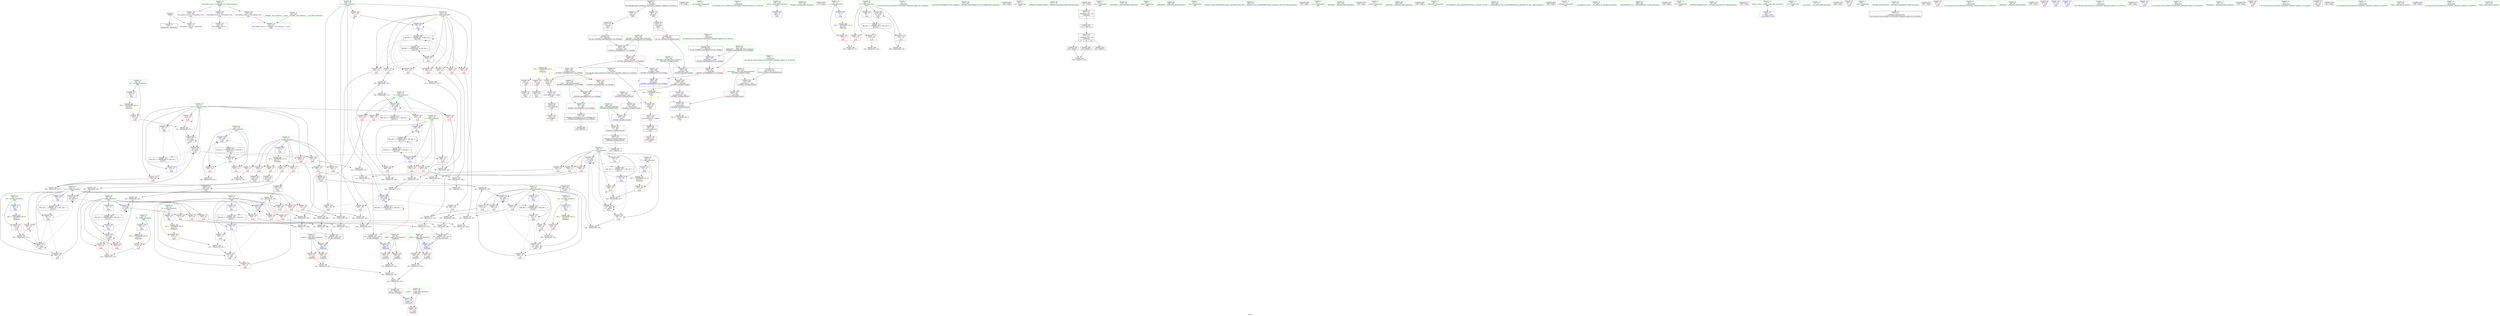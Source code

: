 digraph "SVFG" {
	label="SVFG";

	Node0x56419cbc1be0 [shape=record,color=grey,label="{NodeID: 0\nNullPtr}"];
	Node0x56419cbc1be0 -> Node0x56419cbd6300[style=solid];
	Node0x56419cbc1be0 -> Node0x56419cbd8dc0[style=solid];
	Node0x56419cc1ef60 [shape=record,color=black,label="{NodeID: 526\n90 = PHI(301, 317, 353, )\n2nd arg _Z4disteee }"];
	Node0x56419cc1ef60 -> Node0x56419cbd9060[style=solid];
	Node0x56419cbe8650 [shape=record,color=grey,label="{NodeID: 360\n213 = Binary(212, 211, )\n}"];
	Node0x56419cbe8650 -> Node0x56419cbe19a0[style=solid];
	Node0x56419cbd7670 [shape=record,color=red,label="{NodeID: 194\n166\<--165\nvbase.offset5\<--\nmain\n}"];
	Node0x56419cbd3f00 [shape=record,color=purple,label="{NodeID: 111\n409\<--408\n_M_precision\<--this1\n_ZNSt8ios_base9precisionEl\n}"];
	Node0x56419cbd3f00 -> Node0x56419cbd7cf0[style=solid];
	Node0x56419cbd2710 [shape=record,color=green,label="{NodeID: 28\n18\<--19\nz\<--z_field_insensitive\nGlob }"];
	Node0x56419cbd2710 -> Node0x56419cbda390[style=solid];
	Node0x56419cbd2710 -> Node0x56419cbda460[style=solid];
	Node0x56419cbd2710 -> Node0x56419cbda530[style=solid];
	Node0x56419cbd2710 -> Node0x56419cbda600[style=solid];
	Node0x56419cbd2710 -> Node0x56419cbda6d0[style=solid];
	Node0x56419cbd2710 -> Node0x56419cbd81c0[style=solid];
	Node0x56419cbd2710 -> Node0x56419cbe1430[style=solid];
	Node0x56419cbd2710 -> Node0x56419cbe19a0[style=solid];
	Node0x56419cbd2710 -> Node0x56419cbe1f50[style=solid];
	Node0x56419cbdda40 [shape=record,color=grey,label="{NodeID: 388\n274 = Binary(275, 273, )\n}"];
	Node0x56419cbdda40 -> Node0x56419cbddbc0[style=solid];
	Node0x56419cbd9060 [shape=record,color=blue,label="{NodeID: 222\n95\<--90\nz.addr\<--z\n_Z4disteee\n}"];
	Node0x56419cbd9060 -> Node0x56419cbdbf30[style=dashed];
	Node0x56419cbd9060 -> Node0x56419cbdc000[style=dashed];
	Node0x56419cbda870 [shape=record,color=red,label="{NodeID: 139\n250\<--20\n\<--vx\nmain\n}"];
	Node0x56419cbda870 -> Node0x56419cbe8ad0[style=solid];
	Node0x56419cbd5180 [shape=record,color=green,label="{NodeID: 56\n138\<--139\na\<--a_field_insensitive\nmain\n}"];
	Node0x56419cbd5180 -> Node0x56419cbdcdd0[style=solid];
	Node0x56419cbd5180 -> Node0x56419cbdcea0[style=solid];
	Node0x56419cbd5180 -> Node0x56419cbdcf70[style=solid];
	Node0x56419cbd5180 -> Node0x56419cbdd040[style=solid];
	Node0x56419cbd5180 -> Node0x56419cbe2430[style=solid];
	Node0x56419cc1cf70 [shape=record,color=black,label="{NodeID: 499\n70 = PHI()\n}"];
	Node0x56419cc015e0 [shape=record,color=black,label="{NodeID: 416\nMR_48V_2 = PHI(MR_48V_4, MR_48V_1, )\npts\{137 \}\n}"];
	Node0x56419cc015e0 -> Node0x56419cbe2360[style=dashed];
	Node0x56419cbe25d0 [shape=record,color=blue,label="{NodeID: 250\n134\<--321\nf\<--\nmain\n}"];
	Node0x56419cbe25d0 -> Node0x56419cbfdae0[style=dashed];
	Node0x56419cbdbf30 [shape=record,color=red,label="{NodeID: 167\n107\<--95\n\<--z.addr\n_Z4disteee\n}"];
	Node0x56419cbdbf30 -> Node0x56419cbe9cd0[style=solid];
	Node0x56419cbd6b10 [shape=record,color=black,label="{NodeID: 84\n155\<--154\n\<--vbase.offset.ptr\nmain\n}"];
	Node0x56419cbd6b10 -> Node0x56419cbd75a0[style=solid];
	Node0x56419cbd0610 [shape=record,color=green,label="{NodeID: 1\n7\<--1\n__dso_handle\<--dummyObj\nGlob }"];
	Node0x56419cc1f120 [shape=record,color=black,label="{NodeID: 527\n378 = PHI(158, )\n0th arg _ZNSt8ios_base5flagsESt13_Ios_Fmtflags }"];
	Node0x56419cc1f120 -> Node0x56419cbe2840[style=solid];
	Node0x56419cbe87d0 [shape=record,color=grey,label="{NodeID: 361\n229 = Binary(228, 230, )\n}"];
	Node0x56419cbe87d0 -> Node0x56419cbe1ce0[style=solid];
	Node0x56419cbd7740 [shape=record,color=red,label="{NodeID: 195\n388\<--380\nthis1\<--this.addr\n_ZNSt8ios_base5flagsESt13_Ios_Fmtflags\n}"];
	Node0x56419cbd7740 -> Node0x56419cbd3d60[style=solid];
	Node0x56419cbd7740 -> Node0x56419cbd3e30[style=solid];
	Node0x56419cbd3fd0 [shape=record,color=purple,label="{NodeID: 112\n413\<--408\n_M_precision2\<--this1\n_ZNSt8ios_base9precisionEl\n}"];
	Node0x56419cbd3fd0 -> Node0x56419cbe2df0[style=solid];
	Node0x56419cbd2810 [shape=record,color=green,label="{NodeID: 29\n20\<--21\nvx\<--vx_field_insensitive\nGlob }"];
	Node0x56419cbd2810 -> Node0x56419cbda7a0[style=solid];
	Node0x56419cbd2810 -> Node0x56419cbda870[style=solid];
	Node0x56419cbd2810 -> Node0x56419cbda940[style=solid];
	Node0x56419cbd2810 -> Node0x56419cbdaa10[style=solid];
	Node0x56419cbd2810 -> Node0x56419cbdaae0[style=solid];
	Node0x56419cbd2810 -> Node0x56419cbd82c0[style=solid];
	Node0x56419cbd2810 -> Node0x56419cbe14c0[style=solid];
	Node0x56419cbd2810 -> Node0x56419cbe1a70[style=solid];
	Node0x56419cbd2810 -> Node0x56419cbe2020[style=solid];
	Node0x56419cbddbc0 [shape=record,color=grey,label="{NodeID: 389\n277 = Binary(274, 276, )\n}"];
	Node0x56419cbddbc0 -> Node0x56419cbdd740[style=solid];
	Node0x56419cbd9130 [shape=record,color=blue,label="{NodeID: 223\n117\<--116\n__x.addr\<--__x\n_ZSt4sqrte\n}"];
	Node0x56419cbd9130 -> Node0x56419cbdc0d0[style=dashed];
	Node0x56419cbda940 [shape=record,color=red,label="{NodeID: 140\n289\<--20\n\<--vx\nmain\n}"];
	Node0x56419cbda940 -> Node0x56419cbdd8c0[style=solid];
	Node0x56419cbd5250 [shape=record,color=green,label="{NodeID: 57\n140\<--141\nb\<--b_field_insensitive\nmain\n}"];
	Node0x56419cbd5250 -> Node0x56419cbdd110[style=solid];
	Node0x56419cbd5250 -> Node0x56419cbdd1e0[style=solid];
	Node0x56419cbd5250 -> Node0x56419cbdd2b0[style=solid];
	Node0x56419cbd5250 -> Node0x56419cbd74d0[style=solid];
	Node0x56419cbd5250 -> Node0x56419cbe2500[style=solid];
	Node0x56419cc1d040 [shape=record,color=black,label="{NodeID: 500\n169 = PHI(397, )\n}"];
	Node0x56419cc01ae0 [shape=record,color=black,label="{NodeID: 417\nMR_50V_2 = PHI(MR_50V_3, MR_50V_1, )\npts\{139 \}\n}"];
	Node0x56419cc01ae0 -> Node0x56419cbe2430[style=dashed];
	Node0x56419cc01ae0 -> Node0x56419cc01ae0[style=dashed];
	Node0x56419cbe26a0 [shape=record,color=blue,label="{NodeID: 251\n136\<--324\nl\<--\nmain\n}"];
	Node0x56419cbe26a0 -> Node0x56419cbfdfe0[style=dashed];
	Node0x56419cbdc000 [shape=record,color=red,label="{NodeID: 168\n108\<--95\n\<--z.addr\n_Z4disteee\n}"];
	Node0x56419cbdc000 -> Node0x56419cbe9cd0[style=solid];
	Node0x56419cbd6be0 [shape=record,color=black,label="{NodeID: 85\n158\<--157\n\<--add.ptr\nmain\n|{<s0>7}}"];
	Node0x56419cbd6be0:s0 -> Node0x56419cc1f120[style=solid,color=red];
	Node0x56419cbd06a0 [shape=record,color=green,label="{NodeID: 2\n9\<--1\n\<--dummyObj\nCan only get source location for instruction, argument, global var or function.}"];
	Node0x56419cc1f230 [shape=record,color=black,label="{NodeID: 528\n379 = PHI(160, )\n1st arg _ZNSt8ios_base5flagsESt13_Ios_Fmtflags }"];
	Node0x56419cc1f230 -> Node0x56419cbe2910[style=solid];
	Node0x56419cbe8950 [shape=record,color=grey,label="{NodeID: 362\n217 = Binary(216, 215, )\n}"];
	Node0x56419cbe8950 -> Node0x56419cbe1a70[style=solid];
	Node0x56419cbd7810 [shape=record,color=red,label="{NodeID: 196\n392\<--382\n\<--__fmtfl.addr\n_ZNSt8ios_base5flagsESt13_Ios_Fmtflags\n}"];
	Node0x56419cbd7810 -> Node0x56419cbe2ab0[style=solid];
	Node0x56419cbd40a0 [shape=record,color=purple,label="{NodeID: 113\n157\<--49\nadd.ptr\<--\nmain\n}"];
	Node0x56419cbd40a0 -> Node0x56419cbd6be0[style=solid];
	Node0x56419cbd2910 [shape=record,color=green,label="{NodeID: 30\n22\<--23\nvy\<--vy_field_insensitive\nGlob }"];
	Node0x56419cbd2910 -> Node0x56419cbdabb0[style=solid];
	Node0x56419cbd2910 -> Node0x56419cbdac80[style=solid];
	Node0x56419cbd2910 -> Node0x56419cbdad50[style=solid];
	Node0x56419cbd2910 -> Node0x56419cbdae20[style=solid];
	Node0x56419cbd2910 -> Node0x56419cbdaef0[style=solid];
	Node0x56419cbd2910 -> Node0x56419cbd83c0[style=solid];
	Node0x56419cbd2910 -> Node0x56419cbe1590[style=solid];
	Node0x56419cbd2910 -> Node0x56419cbe1b40[style=solid];
	Node0x56419cbd2910 -> Node0x56419cbe20f0[style=solid];
	Node0x56419cbddd40 [shape=record,color=grey,label="{NodeID: 390\n343 = Binary(339, 342, )\n|{<s0>22}}"];
	Node0x56419cbddd40:s0 -> Node0x56419cc1eac0[style=solid,color=red];
	Node0x56419cbd9200 [shape=record,color=blue,label="{NodeID: 224\n128\<--9\nretval\<--\nmain\n}"];
	Node0x56419cbdaa10 [shape=record,color=red,label="{NodeID: 141\n305\<--20\n\<--vx\nmain\n}"];
	Node0x56419cbdaa10 -> Node0x56419cbdd5c0[style=solid];
	Node0x56419cbd5320 [shape=record,color=green,label="{NodeID: 58\n147\<--148\nfreopen\<--freopen_field_insensitive\n}"];
	Node0x56419cc1d170 [shape=record,color=black,label="{NodeID: 501\n173 = PHI()\n}"];
	Node0x56419cc01fe0 [shape=record,color=black,label="{NodeID: 418\nMR_52V_2 = PHI(MR_52V_3, MR_52V_1, )\npts\{141 \}\n}"];
	Node0x56419cc01fe0 -> Node0x56419cbe2500[style=dashed];
	Node0x56419cc01fe0 -> Node0x56419cc01fe0[style=dashed];
	Node0x56419cbe2770 [shape=record,color=blue,label="{NodeID: 252\n130\<--369\nT\<--inc71\nmain\n}"];
	Node0x56419cbe2770 -> Node0x56419cc006e0[style=dashed];
	Node0x56419cbdc0d0 [shape=record,color=red,label="{NodeID: 169\n120\<--117\n\<--__x.addr\n_ZSt4sqrte\n}"];
	Node0x56419cbd6cb0 [shape=record,color=black,label="{NodeID: 86\n165\<--164\n\<--vbase.offset.ptr4\nmain\n}"];
	Node0x56419cbd6cb0 -> Node0x56419cbd7670[style=solid];
	Node0x56419cbd0950 [shape=record,color=green,label="{NodeID: 3\n14\<--1\n\<--dummyObj\nCan only get source location for instruction, argument, global var or function.}"];
	Node0x56419cbe8ad0 [shape=record,color=grey,label="{NodeID: 363\n251 = Binary(250, 249, )\n}"];
	Node0x56419cbe8ad0 -> Node0x56419cbe2020[style=solid];
	Node0x56419cbd78e0 [shape=record,color=red,label="{NodeID: 197\n395\<--384\n\<--__old\n_ZNSt8ios_base5flagsESt13_Ios_Fmtflags\n}"];
	Node0x56419cbd78e0 -> Node0x56419cbd7330[style=solid];
	Node0x56419cbd4170 [shape=record,color=purple,label="{NodeID: 114\n167\<--49\nadd.ptr6\<--\nmain\n}"];
	Node0x56419cbd4170 -> Node0x56419cbd6d80[style=solid];
	Node0x56419cbd2a10 [shape=record,color=green,label="{NodeID: 31\n24\<--25\nvz\<--vz_field_insensitive\nGlob }"];
	Node0x56419cbd2a10 -> Node0x56419cbdafc0[style=solid];
	Node0x56419cbd2a10 -> Node0x56419cbdb090[style=solid];
	Node0x56419cbd2a10 -> Node0x56419cbdb160[style=solid];
	Node0x56419cbd2a10 -> Node0x56419cbdb230[style=solid];
	Node0x56419cbd2a10 -> Node0x56419cbdb300[style=solid];
	Node0x56419cbd2a10 -> Node0x56419cbd84c0[style=solid];
	Node0x56419cbd2a10 -> Node0x56419cbe1660[style=solid];
	Node0x56419cbd2a10 -> Node0x56419cbe1c10[style=solid];
	Node0x56419cbd2a10 -> Node0x56419cbe21c0[style=solid];
	Node0x56419cbddec0 [shape=record,color=grey,label="{NodeID: 391\n285 = Binary(284, 279, )\n}"];
	Node0x56419cbddec0 -> Node0x56419cbe2500[style=solid];
	Node0x56419cbd92d0 [shape=record,color=blue,label="{NodeID: 225\n130\<--9\nT\<--\nmain\n}"];
	Node0x56419cbd92d0 -> Node0x56419cc006e0[style=dashed];
	Node0x56419cbdaae0 [shape=record,color=red,label="{NodeID: 142\n341\<--20\n\<--vx\nmain\n}"];
	Node0x56419cbdaae0 -> Node0x56419cbde040[style=solid];
	Node0x56419cbd5420 [shape=record,color=green,label="{NodeID: 59\n161\<--162\n_ZNSt8ios_base5flagsESt13_Ios_Fmtflags\<--_ZNSt8ios_base5flagsESt13_Ios_Fmtflags_field_insensitive\n}"];
	Node0x56419cc1d240 [shape=record,color=black,label="{NodeID: 502\n182 = PHI()\n}"];
	Node0x56419cbe2840 [shape=record,color=blue,label="{NodeID: 253\n380\<--378\nthis.addr\<--this\n_ZNSt8ios_base5flagsESt13_Ios_Fmtflags\n}"];
	Node0x56419cbe2840 -> Node0x56419cbd7740[style=dashed];
	Node0x56419cbdc1a0 [shape=record,color=red,label="{NodeID: 170\n178\<--130\n\<--T\nmain\n}"];
	Node0x56419cbdc1a0 -> Node0x56419cbdeac0[style=solid];
	Node0x56419cbd6d80 [shape=record,color=black,label="{NodeID: 87\n168\<--167\n\<--add.ptr6\nmain\n|{<s0>8}}"];
	Node0x56419cbd6d80:s0 -> Node0x56419cc1e840[style=solid,color=red];
	Node0x56419cbd09e0 [shape=record,color=green,label="{NodeID: 4\n38\<--1\n.str\<--dummyObj\nGlob }"];
	Node0x56419cc06490 [shape=record,color=yellow,style=double,label="{NodeID: 447\n28V_1 = ENCHI(MR_28V_0)\npts\{27 \}\nFun[main]}"];
	Node0x56419cc06490 -> Node0x56419cbdb3d0[style=dashed];
	Node0x56419cbe8c50 [shape=record,color=grey,label="{NodeID: 364\n246 = Binary(245, 244, )\n}"];
	Node0x56419cbe8c50 -> Node0x56419cbe1f50[style=solid];
	Node0x56419cbd79b0 [shape=record,color=red,label="{NodeID: 198\n390\<--389\n\<--_M_flags\n_ZNSt8ios_base5flagsESt13_Ios_Fmtflags\n}"];
	Node0x56419cbd79b0 -> Node0x56419cbe29e0[style=solid];
	Node0x56419cbd94f0 [shape=record,color=red,label="{NodeID: 115\n179\<--8\n\<--t\nmain\n}"];
	Node0x56419cbd94f0 -> Node0x56419cbdeac0[style=solid];
	Node0x56419cbd2b10 [shape=record,color=green,label="{NodeID: 32\n26\<--27\nwX\<--wX_field_insensitive\nGlob }"];
	Node0x56419cbd2b10 -> Node0x56419cbdb3d0[style=solid];
	Node0x56419cbd2b10 -> Node0x56419cbd85c0[style=solid];
	Node0x56419cbde040 [shape=record,color=grey,label="{NodeID: 392\n342 = Binary(340, 341, )\n}"];
	Node0x56419cbde040 -> Node0x56419cbddd40[style=solid];
	Node0x56419cbd93a0 [shape=record,color=blue,label="{NodeID: 226\n13\<--14\nx\<--\nmain\n}"];
	Node0x56419cbd93a0 -> Node0x56419cbd9b70[style=dashed];
	Node0x56419cbd93a0 -> Node0x56419cbd9c40[style=dashed];
	Node0x56419cbd93a0 -> Node0x56419cbe1800[style=dashed];
	Node0x56419cbd93a0 -> Node0x56419cbe1db0[style=dashed];
	Node0x56419cbdabb0 [shape=record,color=red,label="{NodeID: 143\n220\<--22\n\<--vy\nmain\n}"];
	Node0x56419cbdabb0 -> Node0x56419cbde340[style=solid];
	Node0x56419cbd5520 [shape=record,color=green,label="{NodeID: 60\n171\<--172\n_ZNSt8ios_base9precisionEl\<--_ZNSt8ios_base9precisionEl_field_insensitive\n}"];
	Node0x56419cc1d310 [shape=record,color=black,label="{NodeID: 503\n111 = PHI(115, )\n}"];
	Node0x56419cc1d310 -> Node0x56419cbd67d0[style=solid];
	Node0x56419cbe2910 [shape=record,color=blue,label="{NodeID: 254\n382\<--379\n__fmtfl.addr\<--__fmtfl\n_ZNSt8ios_base5flagsESt13_Ios_Fmtflags\n}"];
	Node0x56419cbe2910 -> Node0x56419cbd7810[style=dashed];
	Node0x56419cbdc270 [shape=record,color=red,label="{NodeID: 171\n332\<--130\n\<--T\nmain\n}"];
	Node0x56419cbdc270 -> Node0x56419cbde640[style=solid];
	Node0x56419cbd6e50 [shape=record,color=black,label="{NodeID: 88\n234\<--233\nconv\<--\nmain\n}"];
	Node0x56419cbd6e50 -> Node0x56419cbe8350[style=solid];
	Node0x56419cbd0a70 [shape=record,color=green,label="{NodeID: 5\n40\<--1\n.str.1\<--dummyObj\nGlob }"];
	Node0x56419cc06570 [shape=record,color=yellow,style=double,label="{NodeID: 448\n30V_1 = ENCHI(MR_30V_0)\npts\{29 \}\nFun[main]}"];
	Node0x56419cc06570 -> Node0x56419cbdb4a0[style=dashed];
	Node0x56419cbe8dd0 [shape=record,color=grey,label="{NodeID: 365\n347 = Binary(345, 346, )\n}"];
	Node0x56419cbe8dd0 -> Node0x56419cbe8f50[style=solid];
	Node0x56419cbd7a80 [shape=record,color=red,label="{NodeID: 199\n408\<--400\nthis1\<--this.addr\n_ZNSt8ios_base9precisionEl\n}"];
	Node0x56419cbd7a80 -> Node0x56419cbd3f00[style=solid];
	Node0x56419cbd7a80 -> Node0x56419cbd3fd0[style=solid];
	Node0x56419cbd95c0 [shape=record,color=red,label="{NodeID: 116\n192\<--11\n\<--n\nmain\n}"];
	Node0x56419cbd95c0 -> Node0x56419cbde940[style=solid];
	Node0x56419cbd2c10 [shape=record,color=green,label="{NodeID: 33\n28\<--29\nwY\<--wY_field_insensitive\nGlob }"];
	Node0x56419cbd2c10 -> Node0x56419cbdb4a0[style=solid];
	Node0x56419cbd2c10 -> Node0x56419cbd86c0[style=solid];
	Node0x56419cbde1c0 [shape=record,color=grey,label="{NodeID: 393\n284 = Binary(281, 283, )\n}"];
	Node0x56419cbde1c0 -> Node0x56419cbddec0[style=solid];
	Node0x56419cbe13a0 [shape=record,color=blue,label="{NodeID: 227\n16\<--14\ny\<--\nmain\n}"];
	Node0x56419cbe13a0 -> Node0x56419cbd9f80[style=dashed];
	Node0x56419cbe13a0 -> Node0x56419cbda050[style=dashed];
	Node0x56419cbe13a0 -> Node0x56419cbe18d0[style=dashed];
	Node0x56419cbe13a0 -> Node0x56419cbe1e80[style=dashed];
	Node0x56419cbdac80 [shape=record,color=red,label="{NodeID: 144\n255\<--22\n\<--vy\nmain\n}"];
	Node0x56419cbdac80 -> Node0x56419cbe7a50[style=solid];
	Node0x56419cbd5620 [shape=record,color=green,label="{NodeID: 61\n174\<--175\n_ZNSirsERi\<--_ZNSirsERi_field_insensitive\n}"];
	Node0x56419cc1d540 [shape=record,color=black,label="{NodeID: 504\n121 = PHI()\n}"];
	Node0x56419cc1d540 -> Node0x56419cbd68a0[style=solid];
	Node0x56419cbe29e0 [shape=record,color=blue,label="{NodeID: 255\n384\<--390\n__old\<--\n_ZNSt8ios_base5flagsESt13_Ios_Fmtflags\n}"];
	Node0x56419cbe29e0 -> Node0x56419cbd78e0[style=dashed];
	Node0x56419cbdc340 [shape=record,color=red,label="{NodeID: 172\n368\<--130\n\<--T\nmain\n}"];
	Node0x56419cbdc340 -> Node0x56419cbe8050[style=solid];
	Node0x56419cbd6f20 [shape=record,color=black,label="{NodeID: 89\n239\<--238\nconv24\<--\nmain\n}"];
	Node0x56419cbd6f20 -> Node0x56419cbe7d50[style=solid];
	Node0x56419cbd0b00 [shape=record,color=green,label="{NodeID: 6\n42\<--1\nstdin\<--dummyObj\nGlob }"];
	Node0x56419cc06650 [shape=record,color=yellow,style=double,label="{NodeID: 449\n32V_1 = ENCHI(MR_32V_0)\npts\{31 \}\nFun[main]}"];
	Node0x56419cc06650 -> Node0x56419cbdb570[style=dashed];
	Node0x56419cbe8f50 [shape=record,color=grey,label="{NodeID: 366\n348 = Binary(344, 347, )\n|{<s0>22}}"];
	Node0x56419cbe8f50:s0 -> Node0x56419cc1eda0[style=solid,color=red];
	Node0x56419cbd7b50 [shape=record,color=red,label="{NodeID: 200\n412\<--402\n\<--__prec.addr\n_ZNSt8ios_base9precisionEl\n}"];
	Node0x56419cbd7b50 -> Node0x56419cbe2df0[style=solid];
	Node0x56419cbd9690 [shape=record,color=red,label="{NodeID: 117\n233\<--11\n\<--n\nmain\n}"];
	Node0x56419cbd9690 -> Node0x56419cbd6e50[style=solid];
	Node0x56419cbd2d10 [shape=record,color=green,label="{NodeID: 34\n30\<--31\nwZ\<--wZ_field_insensitive\nGlob }"];
	Node0x56419cbd2d10 -> Node0x56419cbdb570[style=solid];
	Node0x56419cbd2d10 -> Node0x56419cbd87c0[style=solid];
	Node0x56419cbde340 [shape=record,color=grey,label="{NodeID: 394\n221 = Binary(220, 219, )\n}"];
	Node0x56419cbde340 -> Node0x56419cbe1b40[style=solid];
	Node0x56419cbe1430 [shape=record,color=blue,label="{NodeID: 228\n18\<--14\nz\<--\nmain\n}"];
	Node0x56419cbe1430 -> Node0x56419cbda390[style=dashed];
	Node0x56419cbe1430 -> Node0x56419cbda460[style=dashed];
	Node0x56419cbe1430 -> Node0x56419cbe19a0[style=dashed];
	Node0x56419cbe1430 -> Node0x56419cbe1f50[style=dashed];
	Node0x56419cbdad50 [shape=record,color=red,label="{NodeID: 145\n294\<--22\n\<--vy\nmain\n}"];
	Node0x56419cbdad50 -> Node0x56419cbe9550[style=solid];
	Node0x56419cbd5720 [shape=record,color=green,label="{NodeID: 62\n196\<--197\n_ZNSirsERe\<--_ZNSirsERe_field_insensitive\n}"];
	Node0x56419cc1d610 [shape=record,color=black,label="{NodeID: 505\n318 = PHI(87, )\n}"];
	Node0x56419cc1d610 -> Node0x56419cbdec40[style=solid];
	Node0x56419cbe2ab0 [shape=record,color=blue,label="{NodeID: 256\n393\<--392\n_M_flags2\<--\n_ZNSt8ios_base5flagsESt13_Ios_Fmtflags\n|{<s0>7}}"];
	Node0x56419cbe2ab0:s0 -> Node0x56419cc0a370[style=dashed,color=blue];
	Node0x56419cbdc410 [shape=record,color=red,label="{NodeID: 173\n191\<--132\n\<--i\nmain\n}"];
	Node0x56419cbdc410 -> Node0x56419cbde940[style=solid];
	Node0x56419cbd6ff0 [shape=record,color=black,label="{NodeID: 90\n244\<--243\nconv26\<--\nmain\n}"];
	Node0x56419cbd6ff0 -> Node0x56419cbe8c50[style=solid];
	Node0x56419cbd1340 [shape=record,color=green,label="{NodeID: 7\n43\<--1\n.str.2\<--dummyObj\nGlob }"];
	Node0x56419cc06730 [shape=record,color=yellow,style=double,label="{NodeID: 450\n34V_1 = ENCHI(MR_34V_0)\npts\{33 \}\nFun[main]}"];
	Node0x56419cc06730 -> Node0x56419cbdb640[style=dashed];
	Node0x56419cbe90d0 [shape=record,color=grey,label="{NodeID: 367\n269 = Binary(267, 268, )\n}"];
	Node0x56419cbe90d0 -> Node0x56419cbde7c0[style=solid];
	Node0x56419cbd7c20 [shape=record,color=red,label="{NodeID: 201\n415\<--404\n\<--__old\n_ZNSt8ios_base9precisionEl\n}"];
	Node0x56419cbd7c20 -> Node0x56419cbd7400[style=solid];
	Node0x56419cbd9760 [shape=record,color=red,label="{NodeID: 118\n238\<--11\n\<--n\nmain\n}"];
	Node0x56419cbd9760 -> Node0x56419cbd6f20[style=solid];
	Node0x56419cbd2e10 [shape=record,color=green,label="{NodeID: 35\n32\<--33\nX\<--X_field_insensitive\nGlob }"];
	Node0x56419cbd2e10 -> Node0x56419cbdb640[style=solid];
	Node0x56419cbd2e10 -> Node0x56419cbd88c0[style=solid];
	Node0x56419cbde4c0 [shape=record,color=grey,label="{NodeID: 395\n283 = Binary(275, 282, )\n}"];
	Node0x56419cbde4c0 -> Node0x56419cbde1c0[style=solid];
	Node0x56419cbe14c0 [shape=record,color=blue,label="{NodeID: 229\n20\<--14\nvx\<--\nmain\n}"];
	Node0x56419cbe14c0 -> Node0x56419cbda7a0[style=dashed];
	Node0x56419cbe14c0 -> Node0x56419cbda870[style=dashed];
	Node0x56419cbe14c0 -> Node0x56419cbe1a70[style=dashed];
	Node0x56419cbe14c0 -> Node0x56419cbe2020[style=dashed];
	Node0x56419cbdae20 [shape=record,color=red,label="{NodeID: 146\n310\<--22\n\<--vy\nmain\n}"];
	Node0x56419cbdae20 -> Node0x56419cbea5d0[style=solid];
	Node0x56419cbd5820 [shape=record,color=green,label="{NodeID: 63\n330\<--331\n_ZStlsISt11char_traitsIcEERSt13basic_ostreamIcT_ES5_PKc\<--_ZStlsISt11char_traitsIcEERSt13basic_ostreamIcT_ES5_PKc_field_insensitive\n}"];
	Node0x56419cc1d780 [shape=record,color=black,label="{NodeID: 506\n329 = PHI()\n}"];
	Node0x56419cbe2b80 [shape=record,color=blue,label="{NodeID: 257\n400\<--398\nthis.addr\<--this\n_ZNSt8ios_base9precisionEl\n}"];
	Node0x56419cbe2b80 -> Node0x56419cbd7a80[style=dashed];
	Node0x56419cbdc4e0 [shape=record,color=red,label="{NodeID: 174\n228\<--132\n\<--i\nmain\n}"];
	Node0x56419cbdc4e0 -> Node0x56419cbe87d0[style=solid];
	Node0x56419cbd70c0 [shape=record,color=black,label="{NodeID: 91\n249\<--248\nconv28\<--\nmain\n}"];
	Node0x56419cbd70c0 -> Node0x56419cbe8ad0[style=solid];
	Node0x56419cbd13d0 [shape=record,color=green,label="{NodeID: 8\n45\<--1\n.str.3\<--dummyObj\nGlob }"];
	Node0x56419cc06810 [shape=record,color=yellow,style=double,label="{NodeID: 451\n36V_1 = ENCHI(MR_36V_0)\npts\{35 \}\nFun[main]}"];
	Node0x56419cc06810 -> Node0x56419cbdb710[style=dashed];
	Node0x56419cbe9250 [shape=record,color=grey,label="{NodeID: 368\n300 = Binary(298, 299, )\n}"];
	Node0x56419cbe9250 -> Node0x56419cbe93d0[style=solid];
	Node0x56419cbd7cf0 [shape=record,color=red,label="{NodeID: 202\n410\<--409\n\<--_M_precision\n_ZNSt8ios_base9precisionEl\n}"];
	Node0x56419cbd7cf0 -> Node0x56419cbe2d20[style=solid];
	Node0x56419cbd9830 [shape=record,color=red,label="{NodeID: 119\n243\<--11\n\<--n\nmain\n}"];
	Node0x56419cbd9830 -> Node0x56419cbd6ff0[style=solid];
	Node0x56419cbd2f10 [shape=record,color=green,label="{NodeID: 36\n34\<--35\nY\<--Y_field_insensitive\nGlob }"];
	Node0x56419cbd2f10 -> Node0x56419cbdb710[style=solid];
	Node0x56419cbd2f10 -> Node0x56419cbd89c0[style=solid];
	Node0x56419cbde640 [shape=record,color=grey,label="{NodeID: 396\n333 = Binary(332, 230, )\n}"];
	Node0x56419cbe1590 [shape=record,color=blue,label="{NodeID: 230\n22\<--14\nvy\<--\nmain\n}"];
	Node0x56419cbe1590 -> Node0x56419cbdabb0[style=dashed];
	Node0x56419cbe1590 -> Node0x56419cbdac80[style=dashed];
	Node0x56419cbe1590 -> Node0x56419cbe1b40[style=dashed];
	Node0x56419cbe1590 -> Node0x56419cbe20f0[style=dashed];
	Node0x56419cbdaef0 [shape=record,color=red,label="{NodeID: 147\n346\<--22\n\<--vy\nmain\n}"];
	Node0x56419cbdaef0 -> Node0x56419cbe8dd0[style=solid];
	Node0x56419cbd5920 [shape=record,color=green,label="{NodeID: 64\n335\<--336\n_ZNSolsEi\<--_ZNSolsEi_field_insensitive\n}"];
	Node0x56419cc1d850 [shape=record,color=black,label="{NodeID: 507\n334 = PHI()\n}"];
	Node0x56419cbe2c50 [shape=record,color=blue,label="{NodeID: 258\n402\<--399\n__prec.addr\<--__prec\n_ZNSt8ios_base9precisionEl\n}"];
	Node0x56419cbe2c50 -> Node0x56419cbd7b50[style=dashed];
	Node0x56419cbdc5b0 [shape=record,color=red,label="{NodeID: 175\n268\<--134\n\<--f\nmain\n}"];
	Node0x56419cbdc5b0 -> Node0x56419cbe90d0[style=solid];
	Node0x56419cbd7190 [shape=record,color=black,label="{NodeID: 92\n254\<--253\nconv30\<--\nmain\n}"];
	Node0x56419cbd7190 -> Node0x56419cbe7a50[style=solid];
	Node0x56419cbd1460 [shape=record,color=green,label="{NodeID: 9\n47\<--1\nstdout\<--dummyObj\nGlob }"];
	Node0x56419cc068f0 [shape=record,color=yellow,style=double,label="{NodeID: 452\n38V_1 = ENCHI(MR_38V_0)\npts\{37 \}\nFun[main]}"];
	Node0x56419cc068f0 -> Node0x56419cbdb7e0[style=dashed];
	Node0x56419cbe93d0 [shape=record,color=grey,label="{NodeID: 369\n301 = Binary(297, 300, )\n|{<s0>17}}"];
	Node0x56419cbe93d0:s0 -> Node0x56419cc1ef60[style=solid,color=red];
	Node0x56419cbd7dc0 [shape=record,color=blue,label="{NodeID: 203\n8\<--9\nt\<--\nGlob }"];
	Node0x56419cbd7dc0 -> Node0x56419cc05d90[style=dashed];
	Node0x56419cbd9900 [shape=record,color=red,label="{NodeID: 120\n248\<--11\n\<--n\nmain\n}"];
	Node0x56419cbd9900 -> Node0x56419cbd70c0[style=solid];
	Node0x56419cbd3010 [shape=record,color=green,label="{NodeID: 37\n36\<--37\nZ\<--Z_field_insensitive\nGlob }"];
	Node0x56419cbd3010 -> Node0x56419cbdb7e0[style=solid];
	Node0x56419cbd3010 -> Node0x56419cbd8ac0[style=solid];
	Node0x56419cbde7c0 [shape=record,color=grey,label="{NodeID: 397\n270 = cmp(269, 271, )\n}"];
	Node0x56419cbe1660 [shape=record,color=blue,label="{NodeID: 231\n24\<--14\nvz\<--\nmain\n}"];
	Node0x56419cbe1660 -> Node0x56419cbdafc0[style=dashed];
	Node0x56419cbe1660 -> Node0x56419cbdb090[style=dashed];
	Node0x56419cbe1660 -> Node0x56419cbe1c10[style=dashed];
	Node0x56419cbe1660 -> Node0x56419cbe21c0[style=dashed];
	Node0x56419cbdafc0 [shape=record,color=red,label="{NodeID: 148\n224\<--24\n\<--vz\nmain\n}"];
	Node0x56419cbdafc0 -> Node0x56419cbe84d0[style=solid];
	Node0x56419cbd5a20 [shape=record,color=green,label="{NodeID: 65\n356\<--357\n_ZNSolsEe\<--_ZNSolsEe_field_insensitive\n}"];
	Node0x56419cc1d920 [shape=record,color=black,label="{NodeID: 508\n338 = PHI()\n}"];
	Node0x56419cbe2d20 [shape=record,color=blue,label="{NodeID: 259\n404\<--410\n__old\<--\n_ZNSt8ios_base9precisionEl\n}"];
	Node0x56419cbe2d20 -> Node0x56419cbd7c20[style=dashed];
	Node0x56419cbdc680 [shape=record,color=red,label="{NodeID: 176\n273\<--134\n\<--f\nmain\n}"];
	Node0x56419cbdc680 -> Node0x56419cbdda40[style=solid];
	Node0x56419cbd7260 [shape=record,color=black,label="{NodeID: 93\n259\<--258\nconv32\<--\nmain\n}"];
	Node0x56419cbd7260 -> Node0x56419cbe81d0[style=solid];
	Node0x56419cbd14f0 [shape=record,color=green,label="{NodeID: 10\n48\<--1\n_ZSt4cout\<--dummyObj\nGlob }"];
	Node0x56419cbe9550 [shape=record,color=grey,label="{NodeID: 370\n295 = Binary(293, 294, )\n}"];
	Node0x56419cbe9550 -> Node0x56419cbe96d0[style=solid];
	Node0x56419cbd7ec0 [shape=record,color=blue,label="{NodeID: 204\n11\<--9\nn\<--\nGlob }"];
	Node0x56419cbd7ec0 -> Node0x56419cc05e70[style=dashed];
	Node0x56419cbd99d0 [shape=record,color=red,label="{NodeID: 121\n253\<--11\n\<--n\nmain\n}"];
	Node0x56419cbd99d0 -> Node0x56419cbd7190[style=solid];
	Node0x56419cbd3110 [shape=record,color=green,label="{NodeID: 38\n58\<--62\nllvm.global_ctors\<--llvm.global_ctors_field_insensitive\nGlob }"];
	Node0x56419cbd3110 -> Node0x56419cbd4910[style=solid];
	Node0x56419cbd3110 -> Node0x56419cbd4a10[style=solid];
	Node0x56419cbd3110 -> Node0x56419cbd3ac0[style=solid];
	Node0x56419cbde940 [shape=record,color=grey,label="{NodeID: 398\n193 = cmp(191, 192, )\n}"];
	Node0x56419cbe1730 [shape=record,color=blue,label="{NodeID: 232\n132\<--9\ni\<--\nmain\n}"];
	Node0x56419cbe1730 -> Node0x56419cbdc410[style=dashed];
	Node0x56419cbe1730 -> Node0x56419cbdc4e0[style=dashed];
	Node0x56419cbe1730 -> Node0x56419cbe1ce0[style=dashed];
	Node0x56419cbe1730 -> Node0x56419cc00be0[style=dashed];
	Node0x56419cbdb090 [shape=record,color=red,label="{NodeID: 149\n260\<--24\n\<--vz\nmain\n}"];
	Node0x56419cbdb090 -> Node0x56419cbe81d0[style=solid];
	Node0x56419cbd5b20 [shape=record,color=green,label="{NodeID: 66\n363\<--364\n_ZSt4endlIcSt11char_traitsIcEERSt13basic_ostreamIT_T0_ES6_\<--_ZSt4endlIcSt11char_traitsIcEERSt13basic_ostreamIT_T0_ES6__field_insensitive\n}"];
	Node0x56419cc1d9f0 [shape=record,color=black,label="{NodeID: 509\n195 = PHI()\n}"];
	Node0x56419cbe2df0 [shape=record,color=blue,label="{NodeID: 260\n413\<--412\n_M_precision2\<--\n_ZNSt8ios_base9precisionEl\n|{<s0>8}}"];
	Node0x56419cbe2df0:s0 -> Node0x56419cc0a4d0[style=dashed,color=blue];
	Node0x56419cbdc750 [shape=record,color=red,label="{NodeID: 177\n281\<--134\n\<--f\nmain\n}"];
	Node0x56419cbdc750 -> Node0x56419cbde1c0[style=solid];
	Node0x56419cbd7330 [shape=record,color=black,label="{NodeID: 94\n377\<--395\n_ZNSt8ios_base5flagsESt13_Ios_Fmtflags_ret\<--\n_ZNSt8ios_base5flagsESt13_Ios_Fmtflags\n|{<s0>7}}"];
	Node0x56419cbd7330:s0 -> Node0x56419c7c33e0[style=solid,color=blue];
	Node0x56419cbd15f0 [shape=record,color=green,label="{NodeID: 11\n51\<--1\n_ZSt3cin\<--dummyObj\nGlob }"];
	Node0x56419cbe96d0 [shape=record,color=grey,label="{NodeID: 371\n296 = Binary(292, 295, )\n|{<s0>17}}"];
	Node0x56419cbe96d0:s0 -> Node0x56419cc1eda0[style=solid,color=red];
	Node0x56419cbd7fc0 [shape=record,color=blue,label="{NodeID: 205\n13\<--14\nx\<--\nGlob }"];
	Node0x56419cbd7fc0 -> Node0x56419cbfe4e0[style=dashed];
	Node0x56419cbd9aa0 [shape=record,color=red,label="{NodeID: 122\n258\<--11\n\<--n\nmain\n}"];
	Node0x56419cbd9aa0 -> Node0x56419cbd7260[style=solid];
	Node0x56419cbd3210 [shape=record,color=green,label="{NodeID: 39\n63\<--64\n__cxx_global_var_init\<--__cxx_global_var_init_field_insensitive\n}"];
	Node0x56419cbdeac0 [shape=record,color=grey,label="{NodeID: 399\n180 = cmp(178, 179, )\n}"];
	Node0x56419cbe1800 [shape=record,color=blue,label="{NodeID: 233\n13\<--205\nx\<--add\nmain\n}"];
	Node0x56419cbe1800 -> Node0x56419cbd9b70[style=dashed];
	Node0x56419cbe1800 -> Node0x56419cbd9c40[style=dashed];
	Node0x56419cbe1800 -> Node0x56419cbe1800[style=dashed];
	Node0x56419cbe1800 -> Node0x56419cbe1db0[style=dashed];
	Node0x56419cbdb160 [shape=record,color=red,label="{NodeID: 150\n299\<--24\n\<--vz\nmain\n}"];
	Node0x56419cbdb160 -> Node0x56419cbe9250[style=solid];
	Node0x56419cbd5c20 [shape=record,color=green,label="{NodeID: 67\n365\<--366\n_ZNSolsEPFRSoS_E\<--_ZNSolsEPFRSoS_E_field_insensitive\n}"];
	Node0x56419cc1daf0 [shape=record,color=black,label="{NodeID: 510\n198 = PHI()\n}"];
	Node0x56419cbdc820 [shape=record,color=red,label="{NodeID: 178\n340\<--134\n\<--f\nmain\n}"];
	Node0x56419cbdc820 -> Node0x56419cbde040[style=solid];
	Node0x56419cbd7400 [shape=record,color=black,label="{NodeID: 95\n397\<--415\n_ZNSt8ios_base9precisionEl_ret\<--\n_ZNSt8ios_base9precisionEl\n|{<s0>8}}"];
	Node0x56419cbd7400:s0 -> Node0x56419cc1d040[style=solid,color=blue];
	Node0x56419cbd16f0 [shape=record,color=green,label="{NodeID: 12\n52\<--1\n.str.4\<--dummyObj\nGlob }"];
	Node0x56419cbe9850 [shape=record,color=grey,label="{NodeID: 372\n352 = Binary(350, 351, )\n}"];
	Node0x56419cbe9850 -> Node0x56419cbe99d0[style=solid];
	Node0x56419cbd80c0 [shape=record,color=blue,label="{NodeID: 206\n16\<--14\ny\<--\nGlob }"];
	Node0x56419cbd80c0 -> Node0x56419cbff1f0[style=dashed];
	Node0x56419cbd9b70 [shape=record,color=red,label="{NodeID: 123\n204\<--13\n\<--x\nmain\n}"];
	Node0x56419cbd9b70 -> Node0x56419cbe7bd0[style=solid];
	Node0x56419cbd3310 [shape=record,color=green,label="{NodeID: 40\n67\<--68\n_ZNSt8ios_base4InitC1Ev\<--_ZNSt8ios_base4InitC1Ev_field_insensitive\n}"];
	Node0x56419cbdec40 [shape=record,color=grey,label="{NodeID: 400\n319 = cmp(302, 318, )\n}"];
	Node0x56419cbe18d0 [shape=record,color=blue,label="{NodeID: 234\n16\<--209\ny\<--add19\nmain\n}"];
	Node0x56419cbe18d0 -> Node0x56419cbd9f80[style=dashed];
	Node0x56419cbe18d0 -> Node0x56419cbda050[style=dashed];
	Node0x56419cbe18d0 -> Node0x56419cbe18d0[style=dashed];
	Node0x56419cbe18d0 -> Node0x56419cbe1e80[style=dashed];
	Node0x56419cbdb230 [shape=record,color=red,label="{NodeID: 151\n315\<--24\n\<--vz\nmain\n}"];
	Node0x56419cbdb230 -> Node0x56419cbea150[style=solid];
	Node0x56419cbd5d20 [shape=record,color=green,label="{NodeID: 68\n380\<--381\nthis.addr\<--this.addr_field_insensitive\n_ZNSt8ios_base5flagsESt13_Ios_Fmtflags\n}"];
	Node0x56419cbd5d20 -> Node0x56419cbd7740[style=solid];
	Node0x56419cbd5d20 -> Node0x56419cbe2840[style=solid];
	Node0x56419cc1dbf0 [shape=record,color=black,label="{NodeID: 511\n199 = PHI()\n}"];
	Node0x56419cbdc8f0 [shape=record,color=red,label="{NodeID: 179\n345\<--134\n\<--f\nmain\n}"];
	Node0x56419cbdc8f0 -> Node0x56419cbe8dd0[style=solid];
	Node0x56419cbd4290 [shape=record,color=purple,label="{NodeID: 96\n69\<--4\n\<--_ZStL8__ioinit\n__cxx_global_var_init\n}"];
	Node0x56419cbd1840 [shape=record,color=green,label="{NodeID: 13\n54\<--1\n.str.5\<--dummyObj\nGlob }"];
	Node0x56419cbe99d0 [shape=record,color=grey,label="{NodeID: 373\n353 = Binary(349, 352, )\n|{<s0>22}}"];
	Node0x56419cbe99d0:s0 -> Node0x56419cc1ef60[style=solid,color=red];
	Node0x56419cbd81c0 [shape=record,color=blue,label="{NodeID: 207\n18\<--14\nz\<--\nGlob }"];
	Node0x56419cbd81c0 -> Node0x56419cbff2e0[style=dashed];
	Node0x56419cbd9c40 [shape=record,color=red,label="{NodeID: 124\n235\<--13\n\<--x\nmain\n}"];
	Node0x56419cbd9c40 -> Node0x56419cbe8350[style=solid];
	Node0x56419cbd3410 [shape=record,color=green,label="{NodeID: 41\n73\<--74\n__cxa_atexit\<--__cxa_atexit_field_insensitive\n}"];
	Node0x56419cbe19a0 [shape=record,color=blue,label="{NodeID: 235\n18\<--213\nz\<--add20\nmain\n}"];
	Node0x56419cbe19a0 -> Node0x56419cbda390[style=dashed];
	Node0x56419cbe19a0 -> Node0x56419cbda460[style=dashed];
	Node0x56419cbe19a0 -> Node0x56419cbe19a0[style=dashed];
	Node0x56419cbe19a0 -> Node0x56419cbe1f50[style=dashed];
	Node0x56419cbdb300 [shape=record,color=red,label="{NodeID: 152\n351\<--24\n\<--vz\nmain\n}"];
	Node0x56419cbdb300 -> Node0x56419cbe9850[style=solid];
	Node0x56419cbd5df0 [shape=record,color=green,label="{NodeID: 69\n382\<--383\n__fmtfl.addr\<--__fmtfl.addr_field_insensitive\n_ZNSt8ios_base5flagsESt13_Ios_Fmtflags\n}"];
	Node0x56419cbd5df0 -> Node0x56419cbd7810[style=solid];
	Node0x56419cbd5df0 -> Node0x56419cbe2910[style=solid];
	Node0x56419cc1dcf0 [shape=record,color=black,label="{NodeID: 512\n200 = PHI()\n}"];
	Node0x56419cbdc9c0 [shape=record,color=red,label="{NodeID: 180\n350\<--134\n\<--f\nmain\n}"];
	Node0x56419cbdc9c0 -> Node0x56419cbe9850[style=solid];
	Node0x56419cbd4360 [shape=record,color=purple,label="{NodeID: 97\n144\<--38\n\<--.str\nmain\n}"];
	Node0x56419cbd1910 [shape=record,color=green,label="{NodeID: 14\n56\<--1\n.str.6\<--dummyObj\nGlob }"];
	Node0x56419cbe9b50 [shape=record,color=grey,label="{NodeID: 374\n106 = Binary(102, 105, )\n}"];
	Node0x56419cbe9b50 -> Node0x56419cbe9fd0[style=solid];
	Node0x56419cbd82c0 [shape=record,color=blue,label="{NodeID: 208\n20\<--14\nvx\<--\nGlob }"];
	Node0x56419cbd82c0 -> Node0x56419cbff7e0[style=dashed];
	Node0x56419cbd9d10 [shape=record,color=red,label="{NodeID: 125\n287\<--13\n\<--x\nmain\n}"];
	Node0x56419cbd9d10 -> Node0x56419cbdd440[style=solid];
	Node0x56419cbd3510 [shape=record,color=green,label="{NodeID: 42\n72\<--78\n_ZNSt8ios_base4InitD1Ev\<--_ZNSt8ios_base4InitD1Ev_field_insensitive\n}"];
	Node0x56419cbd3510 -> Node0x56419cbd66d0[style=solid];
	Node0x56419cbe1a70 [shape=record,color=blue,label="{NodeID: 236\n20\<--217\nvx\<--add21\nmain\n}"];
	Node0x56419cbe1a70 -> Node0x56419cbda7a0[style=dashed];
	Node0x56419cbe1a70 -> Node0x56419cbda870[style=dashed];
	Node0x56419cbe1a70 -> Node0x56419cbe1a70[style=dashed];
	Node0x56419cbe1a70 -> Node0x56419cbe2020[style=dashed];
	Node0x56419cbdb3d0 [shape=record,color=red,label="{NodeID: 153\n215\<--26\n\<--wX\nmain\n}"];
	Node0x56419cbdb3d0 -> Node0x56419cbe8950[style=solid];
	Node0x56419cbd5ec0 [shape=record,color=green,label="{NodeID: 70\n384\<--385\n__old\<--__old_field_insensitive\n_ZNSt8ios_base5flagsESt13_Ios_Fmtflags\n}"];
	Node0x56419cbd5ec0 -> Node0x56419cbd78e0[style=solid];
	Node0x56419cbd5ec0 -> Node0x56419cbe29e0[style=solid];
	Node0x56419cc1ddf0 [shape=record,color=black,label="{NodeID: 513\n201 = PHI()\n}"];
	Node0x56419cbdca90 [shape=record,color=red,label="{NodeID: 181\n360\<--134\n\<--f\nmain\n}"];
	Node0x56419cbd4430 [shape=record,color=purple,label="{NodeID: 98\n145\<--40\n\<--.str.1\nmain\n}"];
	Node0x56419cbd1a10 [shape=record,color=green,label="{NodeID: 15\n59\<--1\n\<--dummyObj\nCan only get source location for instruction, argument, global var or function.}"];
	Node0x56419cbe9cd0 [shape=record,color=grey,label="{NodeID: 375\n109 = Binary(107, 108, )\n}"];
	Node0x56419cbe9cd0 -> Node0x56419cbe9fd0[style=solid];
	Node0x56419cbd83c0 [shape=record,color=blue,label="{NodeID: 209\n22\<--14\nvy\<--\nGlob }"];
	Node0x56419cbd83c0 -> Node0x56419cbffce0[style=dashed];
	Node0x56419cbd9de0 [shape=record,color=red,label="{NodeID: 126\n303\<--13\n\<--x\nmain\n}"];
	Node0x56419cbd9de0 -> Node0x56419cbea8d0[style=solid];
	Node0x56419cbd3610 [shape=record,color=green,label="{NodeID: 43\n85\<--86\n_Z4disteee\<--_Z4disteee_field_insensitive\n}"];
	Node0x56419cbe1b40 [shape=record,color=blue,label="{NodeID: 237\n22\<--221\nvy\<--add22\nmain\n}"];
	Node0x56419cbe1b40 -> Node0x56419cbdabb0[style=dashed];
	Node0x56419cbe1b40 -> Node0x56419cbdac80[style=dashed];
	Node0x56419cbe1b40 -> Node0x56419cbe1b40[style=dashed];
	Node0x56419cbe1b40 -> Node0x56419cbe20f0[style=dashed];
	Node0x56419cbdb4a0 [shape=record,color=red,label="{NodeID: 154\n219\<--28\n\<--wY\nmain\n}"];
	Node0x56419cbdb4a0 -> Node0x56419cbde340[style=solid];
	Node0x56419cbd5f90 [shape=record,color=green,label="{NodeID: 71\n400\<--401\nthis.addr\<--this.addr_field_insensitive\n_ZNSt8ios_base9precisionEl\n}"];
	Node0x56419cbd5f90 -> Node0x56419cbd7a80[style=solid];
	Node0x56419cbd5f90 -> Node0x56419cbe2b80[style=solid];
	Node0x56419cc1def0 [shape=record,color=black,label="{NodeID: 514\n202 = PHI()\n}"];
	Node0x56419cbdcb60 [shape=record,color=red,label="{NodeID: 182\n267\<--136\n\<--l\nmain\n}"];
	Node0x56419cbdcb60 -> Node0x56419cbe90d0[style=solid];
	Node0x56419cbd4500 [shape=record,color=purple,label="{NodeID: 99\n150\<--43\n\<--.str.2\nmain\n}"];
	Node0x56419cbd1b10 [shape=record,color=green,label="{NodeID: 16\n160\<--1\n\<--dummyObj\nCan only get source location for instruction, argument, global var or function.|{<s0>7}}"];
	Node0x56419cbd1b10:s0 -> Node0x56419cc1f230[style=solid,color=red];
	Node0x56419cbe9e50 [shape=record,color=grey,label="{NodeID: 376\n317 = Binary(313, 316, )\n|{<s0>18}}"];
	Node0x56419cbe9e50:s0 -> Node0x56419cc1ef60[style=solid,color=red];
	Node0x56419cbd84c0 [shape=record,color=blue,label="{NodeID: 210\n24\<--14\nvz\<--\nGlob }"];
	Node0x56419cbd84c0 -> Node0x56419cc001e0[style=dashed];
	Node0x56419cbd9eb0 [shape=record,color=red,label="{NodeID: 127\n339\<--13\n\<--x\nmain\n}"];
	Node0x56419cbd9eb0 -> Node0x56419cbddd40[style=solid];
	Node0x56419cbd3710 [shape=record,color=green,label="{NodeID: 44\n91\<--92\nx.addr\<--x.addr_field_insensitive\n_Z4disteee\n}"];
	Node0x56419cbd3710 -> Node0x56419cbdbbf0[style=solid];
	Node0x56419cbd3710 -> Node0x56419cbdbcc0[style=solid];
	Node0x56419cbd3710 -> Node0x56419cbd8ec0[style=solid];
	Node0x56419cbe1c10 [shape=record,color=blue,label="{NodeID: 238\n24\<--225\nvz\<--add23\nmain\n}"];
	Node0x56419cbe1c10 -> Node0x56419cbdafc0[style=dashed];
	Node0x56419cbe1c10 -> Node0x56419cbdb090[style=dashed];
	Node0x56419cbe1c10 -> Node0x56419cbe1c10[style=dashed];
	Node0x56419cbe1c10 -> Node0x56419cbe21c0[style=dashed];
	Node0x56419cbdb570 [shape=record,color=red,label="{NodeID: 155\n223\<--30\n\<--wZ\nmain\n}"];
	Node0x56419cbdb570 -> Node0x56419cbe84d0[style=solid];
	Node0x56419cbd6060 [shape=record,color=green,label="{NodeID: 72\n402\<--403\n__prec.addr\<--__prec.addr_field_insensitive\n_ZNSt8ios_base9precisionEl\n}"];
	Node0x56419cbd6060 -> Node0x56419cbd7b50[style=solid];
	Node0x56419cbd6060 -> Node0x56419cbe2c50[style=solid];
	Node0x56419cc1dfc0 [shape=record,color=black,label="{NodeID: 515\n302 = PHI(87, )\n}"];
	Node0x56419cc1dfc0 -> Node0x56419cbdec40[style=solid];
	Node0x56419cbdcc30 [shape=record,color=red,label="{NodeID: 183\n276\<--136\n\<--l\nmain\n}"];
	Node0x56419cbdcc30 -> Node0x56419cbddbc0[style=solid];
	Node0x56419cbd45d0 [shape=record,color=purple,label="{NodeID: 100\n151\<--45\n\<--.str.3\nmain\n}"];
	Node0x56419cbd1c10 [shape=record,color=green,label="{NodeID: 17\n170\<--1\n\<--dummyObj\nCan only get source location for instruction, argument, global var or function.|{<s0>8}}"];
	Node0x56419cbd1c10:s0 -> Node0x56419cc1e980[style=solid,color=red];
	Node0x56419cbe9fd0 [shape=record,color=grey,label="{NodeID: 377\n110 = Binary(106, 109, )\n|{<s0>3}}"];
	Node0x56419cbe9fd0:s0 -> Node0x56419cc1e640[style=solid,color=red];
	Node0x56419cbd85c0 [shape=record,color=blue,label="{NodeID: 211\n26\<--14\nwX\<--\nGlob }"];
	Node0x56419cbd85c0 -> Node0x56419cc06490[style=dashed];
	Node0x56419cbd9f80 [shape=record,color=red,label="{NodeID: 128\n208\<--16\n\<--y\nmain\n}"];
	Node0x56419cbd9f80 -> Node0x56419cbe7ed0[style=solid];
	Node0x56419cbd37e0 [shape=record,color=green,label="{NodeID: 45\n93\<--94\ny.addr\<--y.addr_field_insensitive\n_Z4disteee\n}"];
	Node0x56419cbd37e0 -> Node0x56419cbdbd90[style=solid];
	Node0x56419cbd37e0 -> Node0x56419cbdbe60[style=solid];
	Node0x56419cbd37e0 -> Node0x56419cbd8f90[style=solid];
	Node0x56419cbfdae0 [shape=record,color=black,label="{NodeID: 405\nMR_46V_6 = PHI(MR_46V_4, MR_46V_5, )\npts\{135 \}\n}"];
	Node0x56419cbfdae0 -> Node0x56419cbdc5b0[style=dashed];
	Node0x56419cbfdae0 -> Node0x56419cbdc680[style=dashed];
	Node0x56419cbfdae0 -> Node0x56419cbdc750[style=dashed];
	Node0x56419cbfdae0 -> Node0x56419cbdc820[style=dashed];
	Node0x56419cbfdae0 -> Node0x56419cbdc8f0[style=dashed];
	Node0x56419cbfdae0 -> Node0x56419cbdc9c0[style=dashed];
	Node0x56419cbfdae0 -> Node0x56419cbdca90[style=dashed];
	Node0x56419cbfdae0 -> Node0x56419cbe25d0[style=dashed];
	Node0x56419cbfdae0 -> Node0x56419cbfdae0[style=dashed];
	Node0x56419cbfdae0 -> Node0x56419cc010e0[style=dashed];
	Node0x56419cbe1ce0 [shape=record,color=blue,label="{NodeID: 239\n132\<--229\ni\<--inc\nmain\n}"];
	Node0x56419cbe1ce0 -> Node0x56419cbdc410[style=dashed];
	Node0x56419cbe1ce0 -> Node0x56419cbdc4e0[style=dashed];
	Node0x56419cbe1ce0 -> Node0x56419cbe1ce0[style=dashed];
	Node0x56419cbe1ce0 -> Node0x56419cc00be0[style=dashed];
	Node0x56419cbdb640 [shape=record,color=red,label="{NodeID: 156\n203\<--32\n\<--X\nmain\n}"];
	Node0x56419cbdb640 -> Node0x56419cbe7bd0[style=solid];
	Node0x56419cbd6130 [shape=record,color=green,label="{NodeID: 73\n404\<--405\n__old\<--__old_field_insensitive\n_ZNSt8ios_base9precisionEl\n}"];
	Node0x56419cbd6130 -> Node0x56419cbd7c20[style=solid];
	Node0x56419cbd6130 -> Node0x56419cbe2d20[style=solid];
	Node0x56419cc1e1c0 [shape=record,color=black,label="{NodeID: 516\n354 = PHI(87, )\n}"];
	Node0x56419cbdcd00 [shape=record,color=red,label="{NodeID: 184\n282\<--136\n\<--l\nmain\n}"];
	Node0x56419cbdcd00 -> Node0x56419cbde4c0[style=solid];
	Node0x56419cbd46a0 [shape=record,color=purple,label="{NodeID: 101\n328\<--52\n\<--.str.4\nmain\n}"];
	Node0x56419cbd1d10 [shape=record,color=green,label="{NodeID: 18\n230\<--1\n\<--dummyObj\nCan only get source location for instruction, argument, global var or function.}"];
	Node0x56419cbea150 [shape=record,color=grey,label="{NodeID: 378\n316 = Binary(314, 315, )\n}"];
	Node0x56419cbea150 -> Node0x56419cbe9e50[style=solid];
	Node0x56419cbd86c0 [shape=record,color=blue,label="{NodeID: 212\n28\<--14\nwY\<--\nGlob }"];
	Node0x56419cbd86c0 -> Node0x56419cc06570[style=dashed];
	Node0x56419cbda050 [shape=record,color=red,label="{NodeID: 129\n240\<--16\n\<--y\nmain\n}"];
	Node0x56419cbda050 -> Node0x56419cbe7d50[style=solid];
	Node0x56419cbd38b0 [shape=record,color=green,label="{NodeID: 46\n95\<--96\nz.addr\<--z.addr_field_insensitive\n_Z4disteee\n}"];
	Node0x56419cbd38b0 -> Node0x56419cbdbf30[style=solid];
	Node0x56419cbd38b0 -> Node0x56419cbdc000[style=solid];
	Node0x56419cbd38b0 -> Node0x56419cbd9060[style=solid];
	Node0x56419cbfdfe0 [shape=record,color=black,label="{NodeID: 406\nMR_48V_5 = PHI(MR_48V_6, MR_48V_4, )\npts\{137 \}\n}"];
	Node0x56419cbfdfe0 -> Node0x56419cbdcb60[style=dashed];
	Node0x56419cbfdfe0 -> Node0x56419cbdcc30[style=dashed];
	Node0x56419cbfdfe0 -> Node0x56419cbdcd00[style=dashed];
	Node0x56419cbfdfe0 -> Node0x56419cbe26a0[style=dashed];
	Node0x56419cbfdfe0 -> Node0x56419cbfdfe0[style=dashed];
	Node0x56419cbfdfe0 -> Node0x56419cc015e0[style=dashed];
	Node0x56419cbe1db0 [shape=record,color=blue,label="{NodeID: 240\n13\<--236\nx\<--div\nmain\n}"];
	Node0x56419cbe1db0 -> Node0x56419cbd9d10[style=dashed];
	Node0x56419cbe1db0 -> Node0x56419cbd9de0[style=dashed];
	Node0x56419cbe1db0 -> Node0x56419cbd9eb0[style=dashed];
	Node0x56419cbe1db0 -> Node0x56419cbfe4e0[style=dashed];
	Node0x56419cbdb710 [shape=record,color=red,label="{NodeID: 157\n207\<--34\n\<--Y\nmain\n}"];
	Node0x56419cbdb710 -> Node0x56419cbe7ed0[style=solid];
	Node0x56419cbd6200 [shape=record,color=green,label="{NodeID: 74\n60\<--439\n_GLOBAL__sub_I_Kouprin_1_1.cpp\<--_GLOBAL__sub_I_Kouprin_1_1.cpp_field_insensitive\n}"];
	Node0x56419cbd6200 -> Node0x56419cbd8cc0[style=solid];
	Node0x56419cc1e300 [shape=record,color=black,label="{NodeID: 517\n355 = PHI()\n}"];
	Node0x56419cbdcdd0 [shape=record,color=red,label="{NodeID: 185\n288\<--138\n\<--a\nmain\n}"];
	Node0x56419cbdcdd0 -> Node0x56419cbdd8c0[style=solid];
	Node0x56419cbd4770 [shape=record,color=purple,label="{NodeID: 102\n337\<--54\n\<--.str.5\nmain\n}"];
	Node0x56419cbd1e10 [shape=record,color=green,label="{NodeID: 19\n265\<--1\n\<--dummyObj\nCan only get source location for instruction, argument, global var or function.}"];
	Node0x56419cbea2d0 [shape=record,color=grey,label="{NodeID: 379\n105 = Binary(103, 104, )\n}"];
	Node0x56419cbea2d0 -> Node0x56419cbe9b50[style=solid];
	Node0x56419cbd87c0 [shape=record,color=blue,label="{NodeID: 213\n30\<--14\nwZ\<--\nGlob }"];
	Node0x56419cbd87c0 -> Node0x56419cc06650[style=dashed];
	Node0x56419cbda120 [shape=record,color=red,label="{NodeID: 130\n292\<--16\n\<--y\nmain\n}"];
	Node0x56419cbda120 -> Node0x56419cbe96d0[style=solid];
	Node0x56419cbd3980 [shape=record,color=green,label="{NodeID: 47\n112\<--113\n_ZSt4sqrte\<--_ZSt4sqrte_field_insensitive\n}"];
	Node0x56419cbfe4e0 [shape=record,color=black,label="{NodeID: 407\nMR_16V_2 = PHI(MR_16V_6, MR_16V_1, )\npts\{15 \}\n}"];
	Node0x56419cbfe4e0 -> Node0x56419cbd93a0[style=dashed];
	Node0x56419cbe1e80 [shape=record,color=blue,label="{NodeID: 241\n16\<--241\ny\<--div25\nmain\n}"];
	Node0x56419cbe1e80 -> Node0x56419cbda120[style=dashed];
	Node0x56419cbe1e80 -> Node0x56419cbda1f0[style=dashed];
	Node0x56419cbe1e80 -> Node0x56419cbda2c0[style=dashed];
	Node0x56419cbe1e80 -> Node0x56419cbff1f0[style=dashed];
	Node0x56419cbdb7e0 [shape=record,color=red,label="{NodeID: 158\n211\<--36\n\<--Z\nmain\n}"];
	Node0x56419cbdb7e0 -> Node0x56419cbe8650[style=solid];
	Node0x56419cbd6300 [shape=record,color=black,label="{NodeID: 75\n2\<--3\ndummyVal\<--dummyVal\n}"];
	Node0x56419cc1e3d0 [shape=record,color=black,label="{NodeID: 518\n359 = PHI()\n}"];
	Node0x56419cbe7a50 [shape=record,color=grey,label="{NodeID: 352\n256 = Binary(255, 254, )\n}"];
	Node0x56419cbe7a50 -> Node0x56419cbe20f0[style=solid];
	Node0x56419cbdcea0 [shape=record,color=red,label="{NodeID: 186\n293\<--138\n\<--a\nmain\n}"];
	Node0x56419cbdcea0 -> Node0x56419cbe9550[style=solid];
	Node0x56419cbd4840 [shape=record,color=purple,label="{NodeID: 103\n358\<--56\n\<--.str.6\nmain\n}"];
	Node0x56419cbd1f10 [shape=record,color=green,label="{NodeID: 20\n271\<--1\n\<--dummyObj\nCan only get source location for instruction, argument, global var or function.}"];
	Node0x56419cbea450 [shape=record,color=grey,label="{NodeID: 380\n102 = Binary(100, 101, )\n}"];
	Node0x56419cbea450 -> Node0x56419cbe9b50[style=solid];
	Node0x56419cbd88c0 [shape=record,color=blue,label="{NodeID: 214\n32\<--14\nX\<--\nGlob }"];
	Node0x56419cbd88c0 -> Node0x56419cc06730[style=dashed];
	Node0x56419cbda1f0 [shape=record,color=red,label="{NodeID: 131\n308\<--16\n\<--y\nmain\n}"];
	Node0x56419cbda1f0 -> Node0x56419cbea750[style=solid];
	Node0x56419cbd4aa0 [shape=record,color=green,label="{NodeID: 48\n117\<--118\n__x.addr\<--__x.addr_field_insensitive\n_ZSt4sqrte\n}"];
	Node0x56419cbd4aa0 -> Node0x56419cbdc0d0[style=solid];
	Node0x56419cbd4aa0 -> Node0x56419cbd9130[style=solid];
	Node0x56419cbff1f0 [shape=record,color=black,label="{NodeID: 408\nMR_18V_2 = PHI(MR_18V_6, MR_18V_1, )\npts\{17 \}\n}"];
	Node0x56419cbff1f0 -> Node0x56419cbe13a0[style=dashed];
	Node0x56419cbe1f50 [shape=record,color=blue,label="{NodeID: 242\n18\<--246\nz\<--div27\nmain\n}"];
	Node0x56419cbe1f50 -> Node0x56419cbda530[style=dashed];
	Node0x56419cbe1f50 -> Node0x56419cbda600[style=dashed];
	Node0x56419cbe1f50 -> Node0x56419cbda6d0[style=dashed];
	Node0x56419cbe1f50 -> Node0x56419cbff2e0[style=dashed];
	Node0x56419cbdb8b0 [shape=record,color=red,label="{NodeID: 159\n143\<--42\n\<--stdin\nmain\n}"];
	Node0x56419cbdb8b0 -> Node0x56419cbd6970[style=solid];
	Node0x56419cbd6400 [shape=record,color=black,label="{NodeID: 76\n127\<--9\nmain_ret\<--\nmain\n}"];
	Node0x56419cc1e4a0 [shape=record,color=black,label="{NodeID: 519\n361 = PHI()\n}"];
	Node0x56419cbe7bd0 [shape=record,color=grey,label="{NodeID: 353\n205 = Binary(204, 203, )\n}"];
	Node0x56419cbe7bd0 -> Node0x56419cbe1800[style=solid];
	Node0x56419cbdcf70 [shape=record,color=red,label="{NodeID: 187\n298\<--138\n\<--a\nmain\n}"];
	Node0x56419cbdcf70 -> Node0x56419cbe9250[style=solid];
	Node0x56419cbd4910 [shape=record,color=purple,label="{NodeID: 104\n443\<--58\nllvm.global_ctors_0\<--llvm.global_ctors\nGlob }"];
	Node0x56419cbd4910 -> Node0x56419cbd8bc0[style=solid];
	Node0x56419cbd2010 [shape=record,color=green,label="{NodeID: 21\n275\<--1\n\<--dummyObj\nCan only get source location for instruction, argument, global var or function.}"];
	Node0x56419cbea5d0 [shape=record,color=grey,label="{NodeID: 381\n311 = Binary(309, 310, )\n}"];
	Node0x56419cbea5d0 -> Node0x56419cbea750[style=solid];
	Node0x56419cbd89c0 [shape=record,color=blue,label="{NodeID: 215\n34\<--14\nY\<--\nGlob }"];
	Node0x56419cbd89c0 -> Node0x56419cc06810[style=dashed];
	Node0x56419cbda2c0 [shape=record,color=red,label="{NodeID: 132\n344\<--16\n\<--y\nmain\n}"];
	Node0x56419cbda2c0 -> Node0x56419cbe8f50[style=solid];
	Node0x56419cbd4b70 [shape=record,color=green,label="{NodeID: 49\n122\<--123\nsqrtl\<--sqrtl_field_insensitive\n}"];
	Node0x56419cbff2e0 [shape=record,color=black,label="{NodeID: 409\nMR_20V_2 = PHI(MR_20V_6, MR_20V_1, )\npts\{19 \}\n}"];
	Node0x56419cbff2e0 -> Node0x56419cbe1430[style=dashed];
	Node0x56419cbe2020 [shape=record,color=blue,label="{NodeID: 243\n20\<--251\nvx\<--div29\nmain\n}"];
	Node0x56419cbe2020 -> Node0x56419cbda940[style=dashed];
	Node0x56419cbe2020 -> Node0x56419cbdaa10[style=dashed];
	Node0x56419cbe2020 -> Node0x56419cbdaae0[style=dashed];
	Node0x56419cbe2020 -> Node0x56419cbff7e0[style=dashed];
	Node0x56419cbdb980 [shape=record,color=red,label="{NodeID: 160\n149\<--47\n\<--stdout\nmain\n}"];
	Node0x56419cbdb980 -> Node0x56419cbd6a40[style=solid];
	Node0x56419cbd64d0 [shape=record,color=black,label="{NodeID: 77\n49\<--48\n\<--_ZSt4cout\nCan only get source location for instruction, argument, global var or function.}"];
	Node0x56419cbd64d0 -> Node0x56419cbd40a0[style=solid];
	Node0x56419cbd64d0 -> Node0x56419cbd4170[style=solid];
	Node0x56419cc1e570 [shape=record,color=black,label="{NodeID: 520\n362 = PHI()\n}"];
	Node0x56419cbe7d50 [shape=record,color=grey,label="{NodeID: 354\n241 = Binary(240, 239, )\n}"];
	Node0x56419cbe7d50 -> Node0x56419cbe1e80[style=solid];
	Node0x56419cbdd040 [shape=record,color=red,label="{NodeID: 188\n321\<--138\n\<--a\nmain\n}"];
	Node0x56419cbdd040 -> Node0x56419cbe25d0[style=solid];
	Node0x56419cbd4a10 [shape=record,color=purple,label="{NodeID: 105\n444\<--58\nllvm.global_ctors_1\<--llvm.global_ctors\nGlob }"];
	Node0x56419cbd4a10 -> Node0x56419cbd8cc0[style=solid];
	Node0x56419cbd2110 [shape=record,color=green,label="{NodeID: 22\n279\<--1\n\<--dummyObj\nCan only get source location for instruction, argument, global var or function.}"];
	Node0x56419cbea750 [shape=record,color=grey,label="{NodeID: 382\n312 = Binary(308, 311, )\n|{<s0>18}}"];
	Node0x56419cbea750:s0 -> Node0x56419cc1eda0[style=solid,color=red];
	Node0x56419cbd8ac0 [shape=record,color=blue,label="{NodeID: 216\n36\<--14\nZ\<--\nGlob }"];
	Node0x56419cbd8ac0 -> Node0x56419cc068f0[style=dashed];
	Node0x56419cbda390 [shape=record,color=red,label="{NodeID: 133\n212\<--18\n\<--z\nmain\n}"];
	Node0x56419cbda390 -> Node0x56419cbe8650[style=solid];
	Node0x56419cbd4c70 [shape=record,color=green,label="{NodeID: 50\n125\<--126\nmain\<--main_field_insensitive\n}"];
	Node0x56419cbff7e0 [shape=record,color=black,label="{NodeID: 410\nMR_22V_2 = PHI(MR_22V_6, MR_22V_1, )\npts\{21 \}\n}"];
	Node0x56419cbff7e0 -> Node0x56419cbe14c0[style=dashed];
	Node0x56419cbe20f0 [shape=record,color=blue,label="{NodeID: 244\n22\<--256\nvy\<--div31\nmain\n}"];
	Node0x56419cbe20f0 -> Node0x56419cbdad50[style=dashed];
	Node0x56419cbe20f0 -> Node0x56419cbdae20[style=dashed];
	Node0x56419cbe20f0 -> Node0x56419cbdaef0[style=dashed];
	Node0x56419cbe20f0 -> Node0x56419cbffce0[style=dashed];
	Node0x56419cbdba50 [shape=record,color=red,label="{NodeID: 161\n153\<--50\nvtable\<--\nmain\n}"];
	Node0x56419cbdba50 -> Node0x56419cbd3bc0[style=solid];
	Node0x56419cbd65d0 [shape=record,color=black,label="{NodeID: 78\n50\<--48\n\<--_ZSt4cout\nCan only get source location for instruction, argument, global var or function.}"];
	Node0x56419cbd65d0 -> Node0x56419cbdba50[style=solid];
	Node0x56419cbd65d0 -> Node0x56419cbdbb20[style=solid];
	Node0x56419cc1e640 [shape=record,color=black,label="{NodeID: 521\n116 = PHI(110, )\n0th arg _ZSt4sqrte }"];
	Node0x56419cc1e640 -> Node0x56419cbd9130[style=solid];
	Node0x56419cc05c80 [shape=record,color=yellow,style=double,label="{NodeID: 438\n10V_1 = ENCHI(MR_10V_0)\npts\{1 \}\nFun[main]|{|<s3>7|<s4>7}}"];
	Node0x56419cc05c80 -> Node0x56419cbdb8b0[style=dashed];
	Node0x56419cc05c80 -> Node0x56419cbdb980[style=dashed];
	Node0x56419cc05c80 -> Node0x56419cbdba50[style=dashed];
	Node0x56419cc05c80:s3 -> Node0x56419cbd79b0[style=dashed,color=red];
	Node0x56419cc05c80:s4 -> Node0x56419cbe2ab0[style=dashed,color=red];
	Node0x56419cbe7ed0 [shape=record,color=grey,label="{NodeID: 355\n209 = Binary(208, 207, )\n}"];
	Node0x56419cbe7ed0 -> Node0x56419cbe18d0[style=solid];
	Node0x56419cbdd110 [shape=record,color=red,label="{NodeID: 189\n304\<--140\n\<--b\nmain\n}"];
	Node0x56419cbdd110 -> Node0x56419cbdd5c0[style=solid];
	Node0x56419cbd3ac0 [shape=record,color=purple,label="{NodeID: 106\n445\<--58\nllvm.global_ctors_2\<--llvm.global_ctors\nGlob }"];
	Node0x56419cbd3ac0 -> Node0x56419cbd8dc0[style=solid];
	Node0x56419cbd2210 [shape=record,color=green,label="{NodeID: 23\n4\<--6\n_ZStL8__ioinit\<--_ZStL8__ioinit_field_insensitive\nGlob }"];
	Node0x56419cbd2210 -> Node0x56419cbd4290[style=solid];
	Node0x56419cbea8d0 [shape=record,color=grey,label="{NodeID: 383\n307 = Binary(303, 306, )\n|{<s0>18}}"];
	Node0x56419cbea8d0:s0 -> Node0x56419cc1eac0[style=solid,color=red];
	Node0x56419cbd8bc0 [shape=record,color=blue,label="{NodeID: 217\n443\<--59\nllvm.global_ctors_0\<--\nGlob }"];
	Node0x56419cbda460 [shape=record,color=red,label="{NodeID: 134\n245\<--18\n\<--z\nmain\n}"];
	Node0x56419cbda460 -> Node0x56419cbe8c50[style=solid];
	Node0x56419cbd4d70 [shape=record,color=green,label="{NodeID: 51\n128\<--129\nretval\<--retval_field_insensitive\nmain\n}"];
	Node0x56419cbd4d70 -> Node0x56419cbd9200[style=solid];
	Node0x56419cbffce0 [shape=record,color=black,label="{NodeID: 411\nMR_24V_2 = PHI(MR_24V_6, MR_24V_1, )\npts\{23 \}\n}"];
	Node0x56419cbffce0 -> Node0x56419cbe1590[style=dashed];
	Node0x56419cbe21c0 [shape=record,color=blue,label="{NodeID: 245\n24\<--261\nvz\<--div33\nmain\n}"];
	Node0x56419cbe21c0 -> Node0x56419cbdb160[style=dashed];
	Node0x56419cbe21c0 -> Node0x56419cbdb230[style=dashed];
	Node0x56419cbe21c0 -> Node0x56419cbdb300[style=dashed];
	Node0x56419cbe21c0 -> Node0x56419cc001e0[style=dashed];
	Node0x56419cbdbb20 [shape=record,color=red,label="{NodeID: 162\n163\<--50\nvtable3\<--\nmain\n}"];
	Node0x56419cbdbb20 -> Node0x56419cbd3c90[style=solid];
	Node0x56419cbd66d0 [shape=record,color=black,label="{NodeID: 79\n71\<--72\n\<--_ZNSt8ios_base4InitD1Ev\nCan only get source location for instruction, argument, global var or function.}"];
	Node0x56419cc1e840 [shape=record,color=black,label="{NodeID: 522\n398 = PHI(168, )\n0th arg _ZNSt8ios_base9precisionEl }"];
	Node0x56419cc1e840 -> Node0x56419cbe2b80[style=solid];
	Node0x56419cc05d90 [shape=record,color=yellow,style=double,label="{NodeID: 439\n12V_1 = ENCHI(MR_12V_0)\npts\{10 \}\nFun[main]}"];
	Node0x56419cc05d90 -> Node0x56419cbd94f0[style=dashed];
	Node0x56419cbe8050 [shape=record,color=grey,label="{NodeID: 356\n369 = Binary(368, 230, )\n}"];
	Node0x56419cbe8050 -> Node0x56419cbe2770[style=solid];
	Node0x56419cbdd1e0 [shape=record,color=red,label="{NodeID: 190\n309\<--140\n\<--b\nmain\n}"];
	Node0x56419cbdd1e0 -> Node0x56419cbea5d0[style=solid];
	Node0x56419cbd3bc0 [shape=record,color=purple,label="{NodeID: 107\n154\<--153\nvbase.offset.ptr\<--vtable\nmain\n}"];
	Node0x56419cbd3bc0 -> Node0x56419cbd6b10[style=solid];
	Node0x56419cbd2310 [shape=record,color=green,label="{NodeID: 24\n8\<--10\nt\<--t_field_insensitive\nGlob }"];
	Node0x56419cbd2310 -> Node0x56419cbd94f0[style=solid];
	Node0x56419cbd2310 -> Node0x56419cbd7dc0[style=solid];
	Node0x56419cbdd440 [shape=record,color=grey,label="{NodeID: 384\n291 = Binary(287, 290, )\n|{<s0>17}}"];
	Node0x56419cbdd440:s0 -> Node0x56419cc1eac0[style=solid,color=red];
	Node0x56419cbd8cc0 [shape=record,color=blue,label="{NodeID: 218\n444\<--60\nllvm.global_ctors_1\<--_GLOBAL__sub_I_Kouprin_1_1.cpp\nGlob }"];
	Node0x56419cbda530 [shape=record,color=red,label="{NodeID: 135\n297\<--18\n\<--z\nmain\n}"];
	Node0x56419cbda530 -> Node0x56419cbe93d0[style=solid];
	Node0x56419cbd4e40 [shape=record,color=green,label="{NodeID: 52\n130\<--131\nT\<--T_field_insensitive\nmain\n}"];
	Node0x56419cbd4e40 -> Node0x56419cbdc1a0[style=solid];
	Node0x56419cbd4e40 -> Node0x56419cbdc270[style=solid];
	Node0x56419cbd4e40 -> Node0x56419cbdc340[style=solid];
	Node0x56419cbd4e40 -> Node0x56419cbd92d0[style=solid];
	Node0x56419cbd4e40 -> Node0x56419cbe2770[style=solid];
	Node0x56419cc001e0 [shape=record,color=black,label="{NodeID: 412\nMR_26V_2 = PHI(MR_26V_6, MR_26V_1, )\npts\{25 \}\n}"];
	Node0x56419cc001e0 -> Node0x56419cbe1660[style=dashed];
	Node0x56419cbe2290 [shape=record,color=blue,label="{NodeID: 246\n134\<--14\nf\<--\nmain\n}"];
	Node0x56419cbe2290 -> Node0x56419cbdc5b0[style=dashed];
	Node0x56419cbe2290 -> Node0x56419cbdc680[style=dashed];
	Node0x56419cbe2290 -> Node0x56419cbdc750[style=dashed];
	Node0x56419cbe2290 -> Node0x56419cbdc820[style=dashed];
	Node0x56419cbe2290 -> Node0x56419cbdc8f0[style=dashed];
	Node0x56419cbe2290 -> Node0x56419cbdc9c0[style=dashed];
	Node0x56419cbe2290 -> Node0x56419cbdca90[style=dashed];
	Node0x56419cbe2290 -> Node0x56419cbe25d0[style=dashed];
	Node0x56419cbe2290 -> Node0x56419cbfdae0[style=dashed];
	Node0x56419cbe2290 -> Node0x56419cc010e0[style=dashed];
	Node0x56419cbdbbf0 [shape=record,color=red,label="{NodeID: 163\n100\<--91\n\<--x.addr\n_Z4disteee\n}"];
	Node0x56419cbdbbf0 -> Node0x56419cbea450[style=solid];
	Node0x56419cbd67d0 [shape=record,color=black,label="{NodeID: 80\n87\<--111\n_Z4disteee_ret\<--call\n_Z4disteee\n|{<s0>17|<s1>18|<s2>22}}"];
	Node0x56419cbd67d0:s0 -> Node0x56419cc1dfc0[style=solid,color=blue];
	Node0x56419cbd67d0:s1 -> Node0x56419cc1d610[style=solid,color=blue];
	Node0x56419cbd67d0:s2 -> Node0x56419cc1e1c0[style=solid,color=blue];
	Node0x56419cc1e980 [shape=record,color=black,label="{NodeID: 523\n399 = PHI(170, )\n1st arg _ZNSt8ios_base9precisionEl }"];
	Node0x56419cc1e980 -> Node0x56419cbe2c50[style=solid];
	Node0x56419cc05e70 [shape=record,color=yellow,style=double,label="{NodeID: 440\n14V_1 = ENCHI(MR_14V_0)\npts\{12 \}\nFun[main]}"];
	Node0x56419cc05e70 -> Node0x56419cbd95c0[style=dashed];
	Node0x56419cc05e70 -> Node0x56419cbd9690[style=dashed];
	Node0x56419cc05e70 -> Node0x56419cbd9760[style=dashed];
	Node0x56419cc05e70 -> Node0x56419cbd9830[style=dashed];
	Node0x56419cc05e70 -> Node0x56419cbd9900[style=dashed];
	Node0x56419cc05e70 -> Node0x56419cbd99d0[style=dashed];
	Node0x56419cc05e70 -> Node0x56419cbd9aa0[style=dashed];
	Node0x56419cbe81d0 [shape=record,color=grey,label="{NodeID: 357\n261 = Binary(260, 259, )\n}"];
	Node0x56419cbe81d0 -> Node0x56419cbe21c0[style=solid];
	Node0x56419cbdd2b0 [shape=record,color=red,label="{NodeID: 191\n314\<--140\n\<--b\nmain\n}"];
	Node0x56419cbdd2b0 -> Node0x56419cbea150[style=solid];
	Node0x56419cbd3c90 [shape=record,color=purple,label="{NodeID: 108\n164\<--163\nvbase.offset.ptr4\<--vtable3\nmain\n}"];
	Node0x56419cbd3c90 -> Node0x56419cbd6cb0[style=solid];
	Node0x56419cbd2410 [shape=record,color=green,label="{NodeID: 25\n11\<--12\nn\<--n_field_insensitive\nGlob }"];
	Node0x56419cbd2410 -> Node0x56419cbd95c0[style=solid];
	Node0x56419cbd2410 -> Node0x56419cbd9690[style=solid];
	Node0x56419cbd2410 -> Node0x56419cbd9760[style=solid];
	Node0x56419cbd2410 -> Node0x56419cbd9830[style=solid];
	Node0x56419cbd2410 -> Node0x56419cbd9900[style=solid];
	Node0x56419cbd2410 -> Node0x56419cbd99d0[style=solid];
	Node0x56419cbd2410 -> Node0x56419cbd9aa0[style=solid];
	Node0x56419cbd2410 -> Node0x56419cbd7ec0[style=solid];
	Node0x56419cbdd5c0 [shape=record,color=grey,label="{NodeID: 385\n306 = Binary(304, 305, )\n}"];
	Node0x56419cbdd5c0 -> Node0x56419cbea8d0[style=solid];
	Node0x56419cbd8dc0 [shape=record,color=blue, style = dotted,label="{NodeID: 219\n445\<--3\nllvm.global_ctors_2\<--dummyVal\nGlob }"];
	Node0x56419cbda600 [shape=record,color=red,label="{NodeID: 136\n313\<--18\n\<--z\nmain\n}"];
	Node0x56419cbda600 -> Node0x56419cbe9e50[style=solid];
	Node0x56419cbd4f10 [shape=record,color=green,label="{NodeID: 53\n132\<--133\ni\<--i_field_insensitive\nmain\n}"];
	Node0x56419cbd4f10 -> Node0x56419cbdc410[style=solid];
	Node0x56419cbd4f10 -> Node0x56419cbdc4e0[style=solid];
	Node0x56419cbd4f10 -> Node0x56419cbe1730[style=solid];
	Node0x56419cbd4f10 -> Node0x56419cbe1ce0[style=solid];
	Node0x56419cc0a370 [shape=record,color=yellow,style=double,label="{NodeID: 496\n10V_2 = CSCHI(MR_10V_1)\npts\{1 \}\nCS[]|{|<s1>8|<s2>8}}"];
	Node0x56419cc0a370 -> Node0x56419cbdbb20[style=dashed];
	Node0x56419cc0a370:s1 -> Node0x56419cbd7cf0[style=dashed,color=red];
	Node0x56419cc0a370:s2 -> Node0x56419cbe2df0[style=dashed,color=red];
	Node0x56419cc006e0 [shape=record,color=black,label="{NodeID: 413\nMR_42V_3 = PHI(MR_42V_4, MR_42V_2, )\npts\{131 \}\n}"];
	Node0x56419cc006e0 -> Node0x56419cbdc1a0[style=dashed];
	Node0x56419cc006e0 -> Node0x56419cbdc270[style=dashed];
	Node0x56419cc006e0 -> Node0x56419cbdc340[style=dashed];
	Node0x56419cc006e0 -> Node0x56419cbe2770[style=dashed];
	Node0x56419cbe2360 [shape=record,color=blue,label="{NodeID: 247\n136\<--265\nl\<--\nmain\n}"];
	Node0x56419cbe2360 -> Node0x56419cbdcb60[style=dashed];
	Node0x56419cbe2360 -> Node0x56419cbdcc30[style=dashed];
	Node0x56419cbe2360 -> Node0x56419cbdcd00[style=dashed];
	Node0x56419cbe2360 -> Node0x56419cbe26a0[style=dashed];
	Node0x56419cbe2360 -> Node0x56419cbfdfe0[style=dashed];
	Node0x56419cbe2360 -> Node0x56419cc015e0[style=dashed];
	Node0x56419cbdbcc0 [shape=record,color=red,label="{NodeID: 164\n101\<--91\n\<--x.addr\n_Z4disteee\n}"];
	Node0x56419cbdbcc0 -> Node0x56419cbea450[style=solid];
	Node0x56419cbd68a0 [shape=record,color=black,label="{NodeID: 81\n115\<--121\n_ZSt4sqrte_ret\<--call\n_ZSt4sqrte\n|{<s0>3}}"];
	Node0x56419cbd68a0:s0 -> Node0x56419cc1d310[style=solid,color=blue];
	Node0x56419cc1eac0 [shape=record,color=black,label="{NodeID: 524\n88 = PHI(291, 307, 343, )\n0th arg _Z4disteee }"];
	Node0x56419cc1eac0 -> Node0x56419cbd8ec0[style=solid];
	Node0x56419cbe8350 [shape=record,color=grey,label="{NodeID: 358\n236 = Binary(235, 234, )\n}"];
	Node0x56419cbe8350 -> Node0x56419cbe1db0[style=solid];
	Node0x56419cbd74d0 [shape=record,color=red,label="{NodeID: 192\n324\<--140\n\<--b\nmain\n}"];
	Node0x56419cbd74d0 -> Node0x56419cbe26a0[style=solid];
	Node0x56419cbd3d60 [shape=record,color=purple,label="{NodeID: 109\n389\<--388\n_M_flags\<--this1\n_ZNSt8ios_base5flagsESt13_Ios_Fmtflags\n}"];
	Node0x56419cbd3d60 -> Node0x56419cbd79b0[style=solid];
	Node0x56419cbd2510 [shape=record,color=green,label="{NodeID: 26\n13\<--15\nx\<--x_field_insensitive\nGlob }"];
	Node0x56419cbd2510 -> Node0x56419cbd9b70[style=solid];
	Node0x56419cbd2510 -> Node0x56419cbd9c40[style=solid];
	Node0x56419cbd2510 -> Node0x56419cbd9d10[style=solid];
	Node0x56419cbd2510 -> Node0x56419cbd9de0[style=solid];
	Node0x56419cbd2510 -> Node0x56419cbd9eb0[style=solid];
	Node0x56419cbd2510 -> Node0x56419cbd7fc0[style=solid];
	Node0x56419cbd2510 -> Node0x56419cbd93a0[style=solid];
	Node0x56419cbd2510 -> Node0x56419cbe1800[style=solid];
	Node0x56419cbd2510 -> Node0x56419cbe1db0[style=solid];
	Node0x56419cbdd740 [shape=record,color=grey,label="{NodeID: 386\n278 = Binary(277, 279, )\n}"];
	Node0x56419cbdd740 -> Node0x56419cbe2430[style=solid];
	Node0x56419cbd8ec0 [shape=record,color=blue,label="{NodeID: 220\n91\<--88\nx.addr\<--x\n_Z4disteee\n}"];
	Node0x56419cbd8ec0 -> Node0x56419cbdbbf0[style=dashed];
	Node0x56419cbd8ec0 -> Node0x56419cbdbcc0[style=dashed];
	Node0x56419cbda6d0 [shape=record,color=red,label="{NodeID: 137\n349\<--18\n\<--z\nmain\n}"];
	Node0x56419cbda6d0 -> Node0x56419cbe99d0[style=solid];
	Node0x56419cbd4fe0 [shape=record,color=green,label="{NodeID: 54\n134\<--135\nf\<--f_field_insensitive\nmain\n}"];
	Node0x56419cbd4fe0 -> Node0x56419cbdc5b0[style=solid];
	Node0x56419cbd4fe0 -> Node0x56419cbdc680[style=solid];
	Node0x56419cbd4fe0 -> Node0x56419cbdc750[style=solid];
	Node0x56419cbd4fe0 -> Node0x56419cbdc820[style=solid];
	Node0x56419cbd4fe0 -> Node0x56419cbdc8f0[style=solid];
	Node0x56419cbd4fe0 -> Node0x56419cbdc9c0[style=solid];
	Node0x56419cbd4fe0 -> Node0x56419cbdca90[style=solid];
	Node0x56419cbd4fe0 -> Node0x56419cbe2290[style=solid];
	Node0x56419cbd4fe0 -> Node0x56419cbe25d0[style=solid];
	Node0x56419cc0a4d0 [shape=record,color=yellow,style=double,label="{NodeID: 497\n10V_3 = CSCHI(MR_10V_2)\npts\{1 \}\nCS[]}"];
	Node0x56419cc00be0 [shape=record,color=black,label="{NodeID: 414\nMR_44V_2 = PHI(MR_44V_4, MR_44V_1, )\npts\{133 \}\n}"];
	Node0x56419cc00be0 -> Node0x56419cbe1730[style=dashed];
	Node0x56419cbe2430 [shape=record,color=blue,label="{NodeID: 248\n138\<--278\na\<--div36\nmain\n}"];
	Node0x56419cbe2430 -> Node0x56419cbdcdd0[style=dashed];
	Node0x56419cbe2430 -> Node0x56419cbdcea0[style=dashed];
	Node0x56419cbe2430 -> Node0x56419cbdcf70[style=dashed];
	Node0x56419cbe2430 -> Node0x56419cbdd040[style=dashed];
	Node0x56419cbe2430 -> Node0x56419cbe2430[style=dashed];
	Node0x56419cbe2430 -> Node0x56419cc01ae0[style=dashed];
	Node0x56419cbdbd90 [shape=record,color=red,label="{NodeID: 165\n103\<--93\n\<--y.addr\n_Z4disteee\n}"];
	Node0x56419cbdbd90 -> Node0x56419cbea2d0[style=solid];
	Node0x56419cbd6970 [shape=record,color=black,label="{NodeID: 82\n146\<--143\ncall\<--\nmain\n}"];
	Node0x56419cc1eda0 [shape=record,color=black,label="{NodeID: 525\n89 = PHI(296, 312, 348, )\n1st arg _Z4disteee }"];
	Node0x56419cc1eda0 -> Node0x56419cbd8f90[style=solid];
	Node0x56419cbe84d0 [shape=record,color=grey,label="{NodeID: 359\n225 = Binary(224, 223, )\n}"];
	Node0x56419cbe84d0 -> Node0x56419cbe1c10[style=solid];
	Node0x56419cbd75a0 [shape=record,color=red,label="{NodeID: 193\n156\<--155\nvbase.offset\<--\nmain\n}"];
	Node0x56419cbd3e30 [shape=record,color=purple,label="{NodeID: 110\n393\<--388\n_M_flags2\<--this1\n_ZNSt8ios_base5flagsESt13_Ios_Fmtflags\n}"];
	Node0x56419cbd3e30 -> Node0x56419cbe2ab0[style=solid];
	Node0x56419cbd2610 [shape=record,color=green,label="{NodeID: 27\n16\<--17\ny\<--y_field_insensitive\nGlob }"];
	Node0x56419cbd2610 -> Node0x56419cbd9f80[style=solid];
	Node0x56419cbd2610 -> Node0x56419cbda050[style=solid];
	Node0x56419cbd2610 -> Node0x56419cbda120[style=solid];
	Node0x56419cbd2610 -> Node0x56419cbda1f0[style=solid];
	Node0x56419cbd2610 -> Node0x56419cbda2c0[style=solid];
	Node0x56419cbd2610 -> Node0x56419cbd80c0[style=solid];
	Node0x56419cbd2610 -> Node0x56419cbe13a0[style=solid];
	Node0x56419cbd2610 -> Node0x56419cbe18d0[style=solid];
	Node0x56419cbd2610 -> Node0x56419cbe1e80[style=solid];
	Node0x56419cbdd8c0 [shape=record,color=grey,label="{NodeID: 387\n290 = Binary(288, 289, )\n}"];
	Node0x56419cbdd8c0 -> Node0x56419cbdd440[style=solid];
	Node0x56419cbd8f90 [shape=record,color=blue,label="{NodeID: 221\n93\<--89\ny.addr\<--y\n_Z4disteee\n}"];
	Node0x56419cbd8f90 -> Node0x56419cbdbd90[style=dashed];
	Node0x56419cbd8f90 -> Node0x56419cbdbe60[style=dashed];
	Node0x56419cbda7a0 [shape=record,color=red,label="{NodeID: 138\n216\<--20\n\<--vx\nmain\n}"];
	Node0x56419cbda7a0 -> Node0x56419cbe8950[style=solid];
	Node0x56419cbd50b0 [shape=record,color=green,label="{NodeID: 55\n136\<--137\nl\<--l_field_insensitive\nmain\n}"];
	Node0x56419cbd50b0 -> Node0x56419cbdcb60[style=solid];
	Node0x56419cbd50b0 -> Node0x56419cbdcc30[style=solid];
	Node0x56419cbd50b0 -> Node0x56419cbdcd00[style=solid];
	Node0x56419cbd50b0 -> Node0x56419cbe2360[style=solid];
	Node0x56419cbd50b0 -> Node0x56419cbe26a0[style=solid];
	Node0x56419c7c33e0 [shape=record,color=black,label="{NodeID: 498\n159 = PHI(377, )\n}"];
	Node0x56419cc010e0 [shape=record,color=black,label="{NodeID: 415\nMR_46V_2 = PHI(MR_46V_4, MR_46V_1, )\npts\{135 \}\n}"];
	Node0x56419cc010e0 -> Node0x56419cbe2290[style=dashed];
	Node0x56419cbe2500 [shape=record,color=blue,label="{NodeID: 249\n140\<--285\nb\<--div39\nmain\n}"];
	Node0x56419cbe2500 -> Node0x56419cbdd110[style=dashed];
	Node0x56419cbe2500 -> Node0x56419cbdd1e0[style=dashed];
	Node0x56419cbe2500 -> Node0x56419cbdd2b0[style=dashed];
	Node0x56419cbe2500 -> Node0x56419cbd74d0[style=dashed];
	Node0x56419cbe2500 -> Node0x56419cbe2500[style=dashed];
	Node0x56419cbe2500 -> Node0x56419cc01fe0[style=dashed];
	Node0x56419cbdbe60 [shape=record,color=red,label="{NodeID: 166\n104\<--93\n\<--y.addr\n_Z4disteee\n}"];
	Node0x56419cbdbe60 -> Node0x56419cbea2d0[style=solid];
	Node0x56419cbd6a40 [shape=record,color=black,label="{NodeID: 83\n152\<--149\ncall1\<--\nmain\n}"];
}
